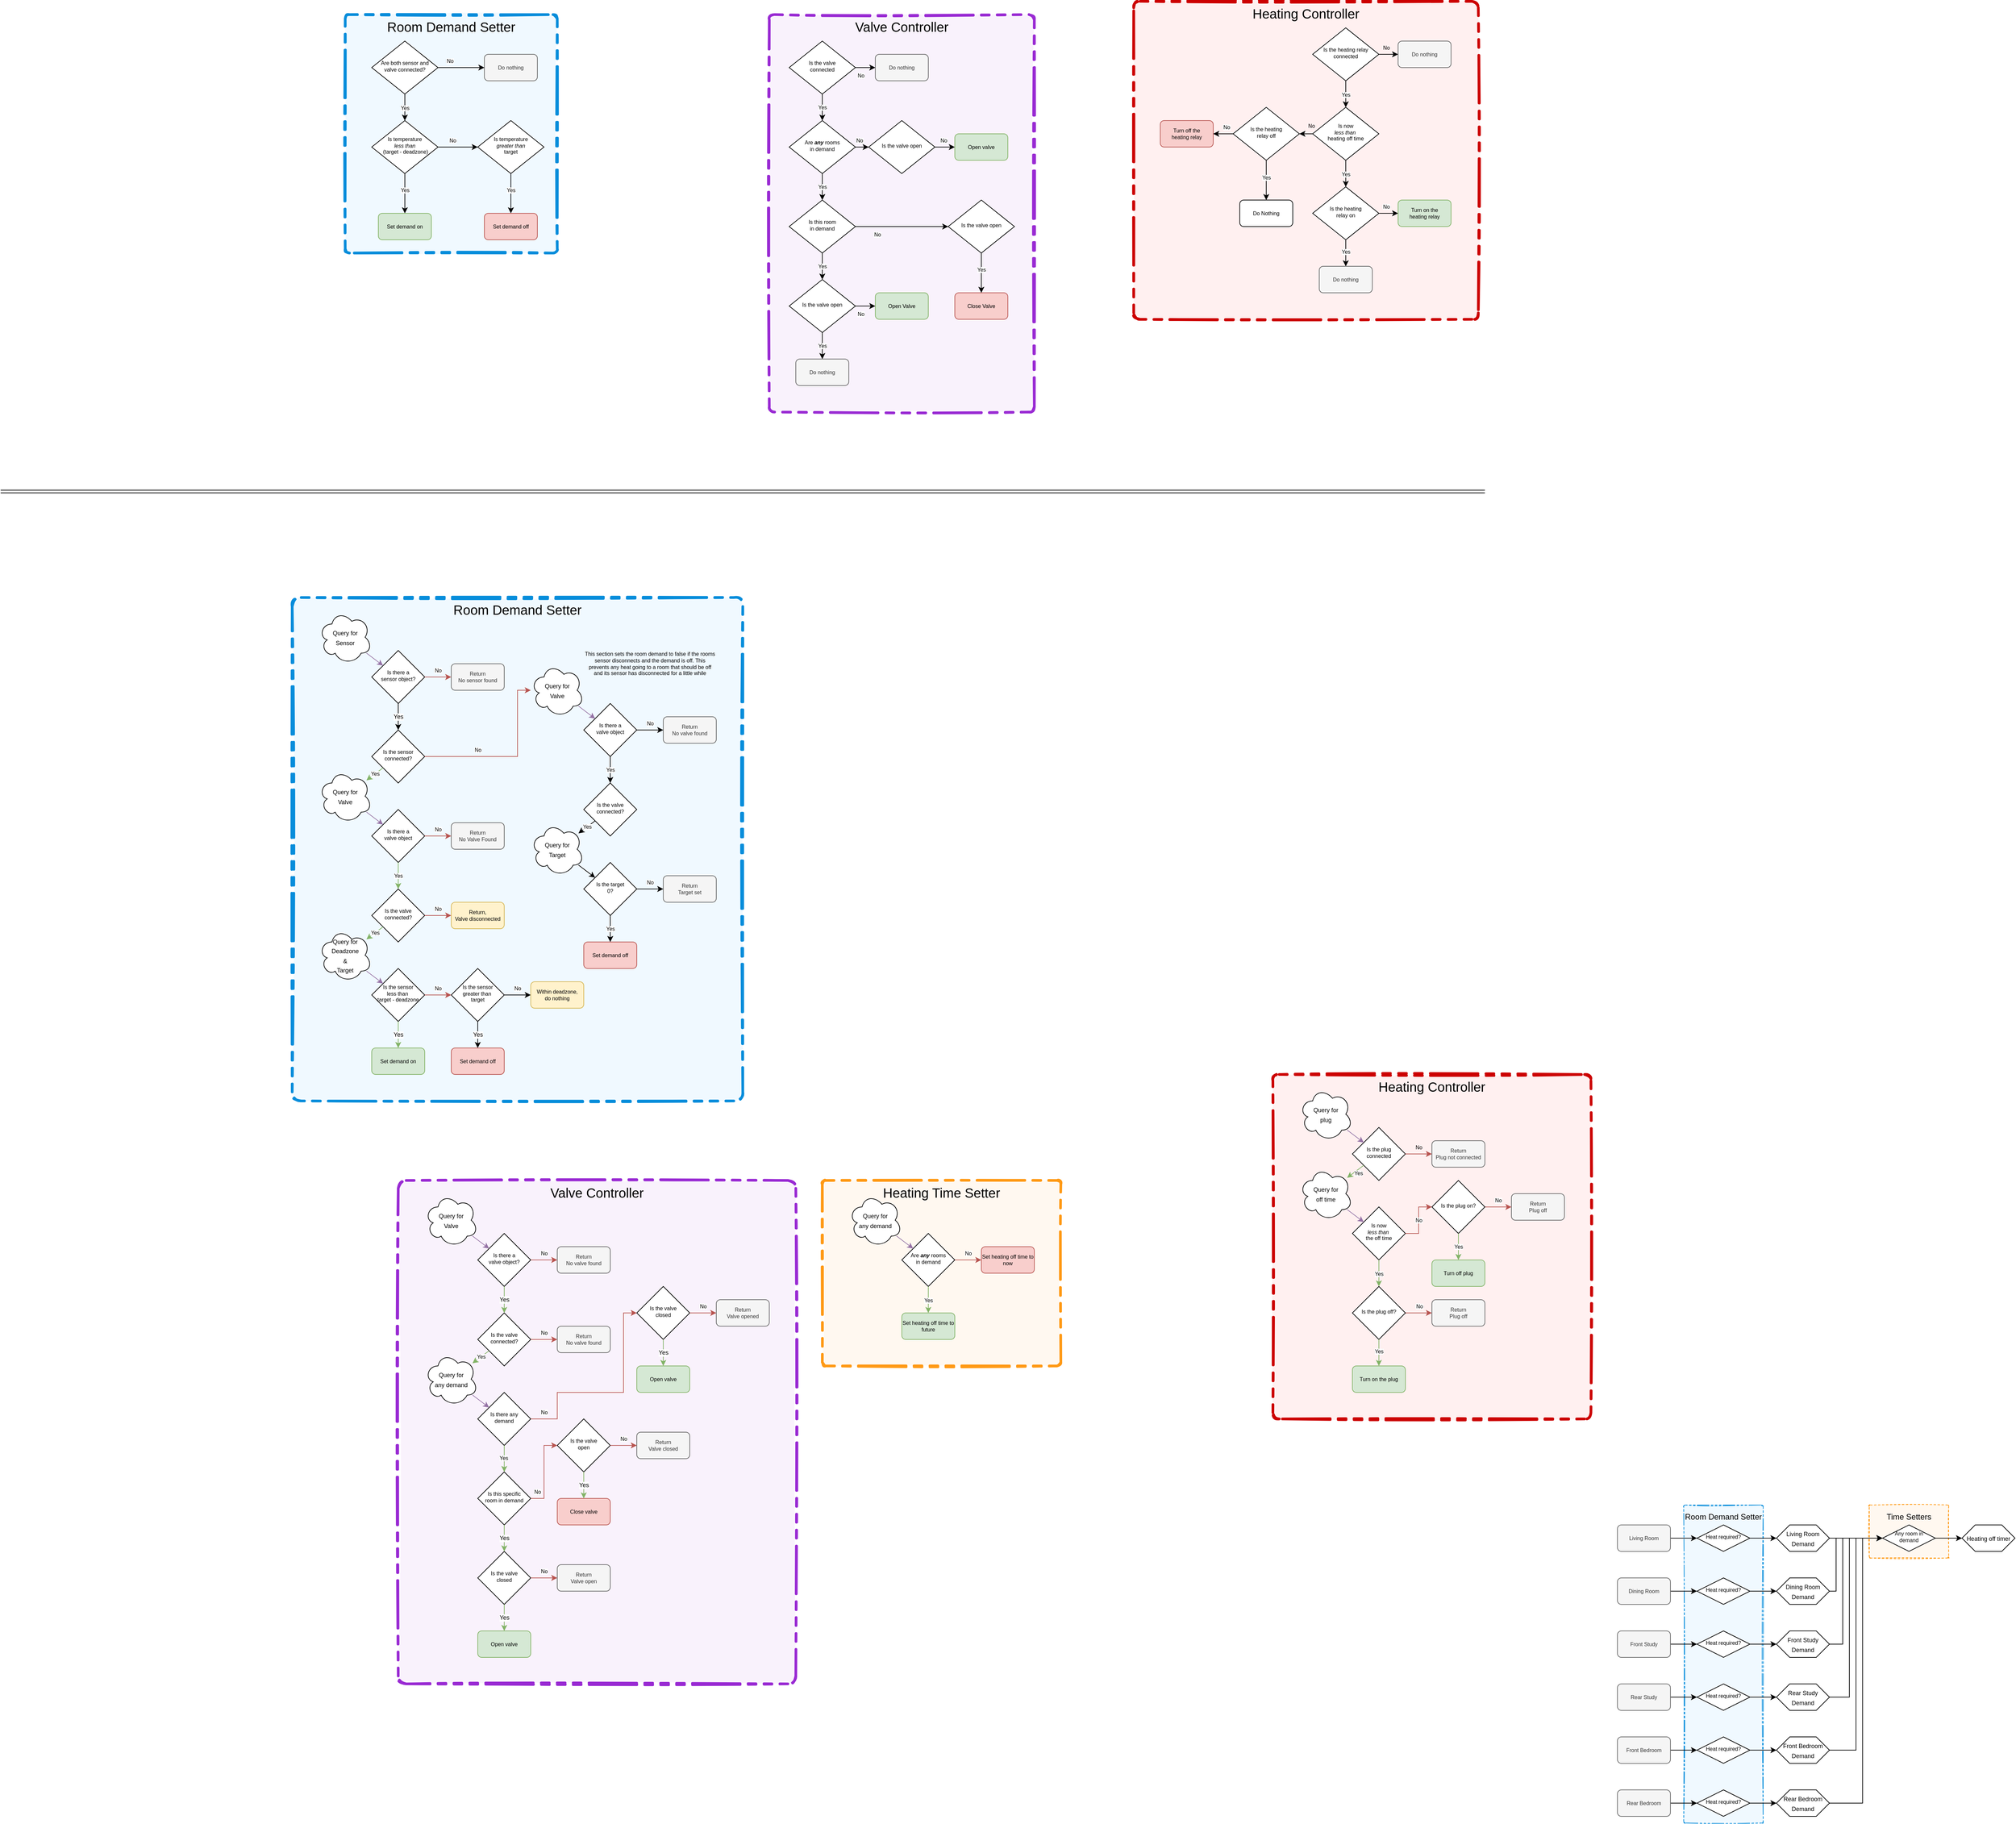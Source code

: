 <mxfile version="16.5.1" type="device"><diagram id="C5RBs43oDa-KdzZeNtuy" name="Page-1"><mxGraphModel dx="3350" dy="3090" grid="1" gridSize="10" guides="1" tooltips="1" connect="1" arrows="1" fold="1" page="0" pageScale="1" pageWidth="827" pageHeight="1169" math="0" shadow="0"><root><mxCell id="WIyWlLk6GJQsqaUBKTNV-0"/><mxCell id="WIyWlLk6GJQsqaUBKTNV-1" parent="WIyWlLk6GJQsqaUBKTNV-0"/><mxCell id="FQXGlGTOo-q5wdFJKjXs-186" value="&lt;font style=&quot;font-size: 20px&quot;&gt;Valve Controller&lt;br&gt;&lt;/font&gt;" style="whiteSpace=wrap;html=1;rounded=1;arcSize=2;shadow=0;glass=0;dashed=1;comic=0;strokeColor=#992AD3;strokeWidth=4;fillColor=#F9F2FC;fontSize=16;align=center;labelPosition=center;verticalLabelPosition=middle;verticalAlign=top;fontStyle=0;horizontal=1;spacingLeft=0;connectable=0;container=1;collapsible=0;recursiveResize=0;dashPattern=3 3 3 3 3 3 18 3;sketch=1;fillStyle=solid;" vertex="1" parent="WIyWlLk6GJQsqaUBKTNV-1"><mxGeometry x="-760" y="160" width="600" height="760" as="geometry"/></mxCell><mxCell id="LDIISxg_F03DSPaCJ5Ju-41" value="&lt;font&gt;&lt;font style=&quot;font-size: 12px&quot;&gt;Time Setters&lt;/font&gt;&lt;br&gt;&lt;/font&gt;" style="whiteSpace=wrap;html=1;rounded=1;arcSize=2;shadow=0;glass=0;dashed=1;comic=0;strokeColor=#ff9914;strokeWidth=1;fillColor=#fff8f0;fontSize=16;align=center;labelPosition=center;verticalLabelPosition=middle;verticalAlign=top;fontStyle=0;horizontal=1;spacingLeft=0;connectable=0;container=1;collapsible=0;recursiveResize=0;sketch=1;fillStyle=solid;" parent="WIyWlLk6GJQsqaUBKTNV-1" vertex="1"><mxGeometry x="1460" y="650" width="120" height="80" as="geometry"/></mxCell><mxCell id="Wwm1daDVF6ZwRtCLSEJd-113" value="&lt;font style=&quot;font-size: 20px&quot;&gt;Heating Controller&lt;br&gt;&lt;/font&gt;" style="whiteSpace=wrap;html=1;rounded=1;arcSize=2;shadow=0;glass=0;dashed=1;comic=0;strokeColor=#c00;strokeWidth=4;fillColor=#fff0f0;fontSize=16;align=center;labelPosition=center;verticalLabelPosition=middle;verticalAlign=top;fontStyle=0;horizontal=1;spacingLeft=0;connectable=0;container=1;collapsible=0;recursiveResize=0;dashPattern=3 3 3 3 3 3 18 3;sketch=1;fillStyle=solid;" parent="WIyWlLk6GJQsqaUBKTNV-1" vertex="1"><mxGeometry x="350" y="-1620" width="520" height="480" as="geometry"/></mxCell><mxCell id="Wwm1daDVF6ZwRtCLSEJd-37" value="Is now&lt;br&gt;&lt;i&gt;less than&amp;nbsp;&lt;br&gt;&lt;/i&gt;heating off time" style="rhombus;whiteSpace=wrap;html=1;shadow=0;fontFamily=Helvetica;fontSize=8;align=center;strokeWidth=1;spacing=6;spacingTop=-4;" parent="WIyWlLk6GJQsqaUBKTNV-1" vertex="1"><mxGeometry x="620.0" y="-1460" width="100" height="80" as="geometry"/></mxCell><mxCell id="Wwm1daDVF6ZwRtCLSEJd-38" value="Turn on the &lt;br&gt;heating relay" style="rounded=1;whiteSpace=wrap;html=1;fontSize=8;glass=0;strokeWidth=1;shadow=0;fillColor=#d5e8d4;strokeColor=#82b366;" parent="WIyWlLk6GJQsqaUBKTNV-1" vertex="1"><mxGeometry x="748.93" y="-1320" width="80" height="40" as="geometry"/></mxCell><mxCell id="Wwm1daDVF6ZwRtCLSEJd-39" value="Turn off the &lt;br&gt;heating relay" style="rounded=1;whiteSpace=wrap;html=1;fontSize=8;glass=0;strokeWidth=1;shadow=0;fillColor=#f8cecc;strokeColor=#b85450;" parent="WIyWlLk6GJQsqaUBKTNV-1" vertex="1"><mxGeometry x="390" y="-1440" width="80" height="40" as="geometry"/></mxCell><mxCell id="Wwm1daDVF6ZwRtCLSEJd-40" value="" style="endArrow=classic;html=1;rounded=0;fontSize=8;" parent="WIyWlLk6GJQsqaUBKTNV-1" source="Wwm1daDVF6ZwRtCLSEJd-51" target="Wwm1daDVF6ZwRtCLSEJd-38" edge="1"><mxGeometry width="50" height="50" relative="1" as="geometry"><mxPoint x="610" y="-1350" as="sourcePoint"/><mxPoint x="420" y="-1290" as="targetPoint"/></mxGeometry></mxCell><mxCell id="Wwm1daDVF6ZwRtCLSEJd-41" value="No" style="edgeLabel;html=1;align=center;verticalAlign=middle;resizable=0;points=[];fontSize=8;" parent="Wwm1daDVF6ZwRtCLSEJd-40" vertex="1" connectable="0"><mxGeometry x="-0.276" y="-2" relative="1" as="geometry"><mxPoint y="-12" as="offset"/></mxGeometry></mxCell><mxCell id="Wwm1daDVF6ZwRtCLSEJd-43" value="" style="endArrow=classic;html=1;rounded=0;fontSize=8;" parent="WIyWlLk6GJQsqaUBKTNV-1" source="Wwm1daDVF6ZwRtCLSEJd-57" target="Wwm1daDVF6ZwRtCLSEJd-39" edge="1"><mxGeometry width="50" height="50" relative="1" as="geometry"><mxPoint x="1000" y="-1500" as="sourcePoint"/><mxPoint x="830" y="-1370" as="targetPoint"/></mxGeometry></mxCell><mxCell id="Wwm1daDVF6ZwRtCLSEJd-44" value="No" style="edgeLabel;html=1;align=center;verticalAlign=middle;resizable=0;points=[];fontSize=8;" parent="Wwm1daDVF6ZwRtCLSEJd-43" vertex="1" connectable="0"><mxGeometry x="-0.454" y="-1" relative="1" as="geometry"><mxPoint x="-2" y="-9" as="offset"/></mxGeometry></mxCell><mxCell id="Wwm1daDVF6ZwRtCLSEJd-45" value="Is the heating relay connected" style="rhombus;whiteSpace=wrap;html=1;shadow=0;fontFamily=Helvetica;fontSize=8;align=center;strokeWidth=1;spacing=6;spacingTop=-4;" parent="WIyWlLk6GJQsqaUBKTNV-1" vertex="1"><mxGeometry x="620.0" y="-1580" width="100" height="80" as="geometry"/></mxCell><mxCell id="Wwm1daDVF6ZwRtCLSEJd-46" value="Do nothing" style="rounded=1;whiteSpace=wrap;html=1;fontSize=8;glass=0;strokeWidth=1;shadow=0;fillColor=#f5f5f5;fontColor=#333333;strokeColor=#666666;" parent="WIyWlLk6GJQsqaUBKTNV-1" vertex="1"><mxGeometry x="748.93" y="-1560" width="80" height="40" as="geometry"/></mxCell><mxCell id="Wwm1daDVF6ZwRtCLSEJd-47" value="" style="endArrow=classic;html=1;rounded=0;fontSize=8;" parent="WIyWlLk6GJQsqaUBKTNV-1" source="Wwm1daDVF6ZwRtCLSEJd-45" target="Wwm1daDVF6ZwRtCLSEJd-46" edge="1"><mxGeometry width="50" height="50" relative="1" as="geometry"><mxPoint x="780" y="-1540" as="sourcePoint"/><mxPoint x="650" y="-1450" as="targetPoint"/></mxGeometry></mxCell><mxCell id="Wwm1daDVF6ZwRtCLSEJd-48" value="No" style="edgeLabel;html=1;align=center;verticalAlign=middle;resizable=0;points=[];fontSize=8;labelBackgroundColor=none;" parent="Wwm1daDVF6ZwRtCLSEJd-47" vertex="1" connectable="0"><mxGeometry x="-0.454" y="-1" relative="1" as="geometry"><mxPoint x="3" y="-11" as="offset"/></mxGeometry></mxCell><mxCell id="Wwm1daDVF6ZwRtCLSEJd-49" value="" style="endArrow=classic;html=1;rounded=0;fontSize=8;" parent="WIyWlLk6GJQsqaUBKTNV-1" source="Wwm1daDVF6ZwRtCLSEJd-45" target="Wwm1daDVF6ZwRtCLSEJd-37" edge="1"><mxGeometry width="50" height="50" relative="1" as="geometry"><mxPoint x="620.0" y="-1470" as="sourcePoint"/><mxPoint x="620.0" y="-1430" as="targetPoint"/></mxGeometry></mxCell><mxCell id="Wwm1daDVF6ZwRtCLSEJd-50" value="Yes" style="edgeLabel;html=1;align=center;verticalAlign=middle;resizable=0;points=[];fontSize=8;" parent="Wwm1daDVF6ZwRtCLSEJd-49" vertex="1" connectable="0"><mxGeometry x="-0.276" y="-2" relative="1" as="geometry"><mxPoint x="2" y="6" as="offset"/></mxGeometry></mxCell><mxCell id="Wwm1daDVF6ZwRtCLSEJd-51" value="Is the heating &lt;br&gt;relay on" style="rhombus;whiteSpace=wrap;html=1;shadow=0;fontFamily=Helvetica;fontSize=8;align=center;strokeWidth=1;spacing=6;spacingTop=-4;" parent="WIyWlLk6GJQsqaUBKTNV-1" vertex="1"><mxGeometry x="620.0" y="-1340" width="100" height="80" as="geometry"/></mxCell><mxCell id="Wwm1daDVF6ZwRtCLSEJd-54" value="" style="endArrow=classic;html=1;rounded=0;fontSize=8;" parent="WIyWlLk6GJQsqaUBKTNV-1" source="Wwm1daDVF6ZwRtCLSEJd-51" target="Wwm1daDVF6ZwRtCLSEJd-56" edge="1"><mxGeometry width="50" height="50" relative="1" as="geometry"><mxPoint x="810.0" y="-1270" as="sourcePoint"/><mxPoint x="810" y="-1230" as="targetPoint"/></mxGeometry></mxCell><mxCell id="Wwm1daDVF6ZwRtCLSEJd-55" value="Yes" style="edgeLabel;html=1;align=center;verticalAlign=middle;resizable=0;points=[];fontSize=8;" parent="Wwm1daDVF6ZwRtCLSEJd-54" vertex="1" connectable="0"><mxGeometry x="-0.276" y="-2" relative="1" as="geometry"><mxPoint x="2" y="3" as="offset"/></mxGeometry></mxCell><mxCell id="Wwm1daDVF6ZwRtCLSEJd-56" value="Do nothing" style="rounded=1;whiteSpace=wrap;html=1;fontSize=8;glass=0;strokeWidth=1;shadow=0;fillColor=#f5f5f5;fontColor=#333333;strokeColor=#666666;" parent="WIyWlLk6GJQsqaUBKTNV-1" vertex="1"><mxGeometry x="630" y="-1220" width="80" height="40" as="geometry"/></mxCell><mxCell id="Wwm1daDVF6ZwRtCLSEJd-57" value="Is the heating &lt;br&gt;relay off" style="rhombus;whiteSpace=wrap;html=1;shadow=0;fontFamily=Helvetica;fontSize=8;align=center;strokeWidth=1;spacing=6;spacingTop=-4;" parent="WIyWlLk6GJQsqaUBKTNV-1" vertex="1"><mxGeometry x="500" y="-1460" width="100" height="80" as="geometry"/></mxCell><mxCell id="Wwm1daDVF6ZwRtCLSEJd-58" value="" style="endArrow=classic;html=1;rounded=0;fontSize=8;" parent="WIyWlLk6GJQsqaUBKTNV-1" source="Wwm1daDVF6ZwRtCLSEJd-37" target="Wwm1daDVF6ZwRtCLSEJd-57" edge="1"><mxGeometry width="50" height="50" relative="1" as="geometry"><mxPoint x="758.93" y="-1470" as="sourcePoint"/><mxPoint x="790" y="-1470" as="targetPoint"/></mxGeometry></mxCell><mxCell id="Wwm1daDVF6ZwRtCLSEJd-59" value="No" style="edgeLabel;html=1;align=center;verticalAlign=middle;resizable=0;points=[];fontSize=8;labelBackgroundColor=none;" parent="Wwm1daDVF6ZwRtCLSEJd-58" vertex="1" connectable="0"><mxGeometry x="-0.454" y="-1" relative="1" as="geometry"><mxPoint x="3" y="-11" as="offset"/></mxGeometry></mxCell><mxCell id="Wwm1daDVF6ZwRtCLSEJd-60" value="Do Nothing" style="rounded=1;whiteSpace=wrap;html=1;fontSize=8;glass=0;strokeWidth=1;shadow=0;" parent="WIyWlLk6GJQsqaUBKTNV-1" vertex="1"><mxGeometry x="510" y="-1320" width="80" height="40" as="geometry"/></mxCell><mxCell id="Wwm1daDVF6ZwRtCLSEJd-61" value="" style="endArrow=classic;html=1;rounded=0;fontSize=8;" parent="WIyWlLk6GJQsqaUBKTNV-1" source="Wwm1daDVF6ZwRtCLSEJd-57" target="Wwm1daDVF6ZwRtCLSEJd-60" edge="1"><mxGeometry width="50" height="50" relative="1" as="geometry"><mxPoint x="500.0" y="-1390" as="sourcePoint"/><mxPoint x="441.07" y="-1390" as="targetPoint"/></mxGeometry></mxCell><mxCell id="Wwm1daDVF6ZwRtCLSEJd-62" value="Yes" style="edgeLabel;html=1;align=center;verticalAlign=middle;resizable=0;points=[];fontSize=8;" parent="Wwm1daDVF6ZwRtCLSEJd-61" vertex="1" connectable="0"><mxGeometry x="-0.454" y="-1" relative="1" as="geometry"><mxPoint x="1" y="9" as="offset"/></mxGeometry></mxCell><mxCell id="Wwm1daDVF6ZwRtCLSEJd-71" value="" style="endArrow=classic;html=1;rounded=0;fontSize=8;" parent="WIyWlLk6GJQsqaUBKTNV-1" source="Wwm1daDVF6ZwRtCLSEJd-37" target="Wwm1daDVF6ZwRtCLSEJd-51" edge="1"><mxGeometry width="50" height="50" relative="1" as="geometry"><mxPoint x="708.93" y="-1260" as="sourcePoint"/><mxPoint x="718.93" y="-1320" as="targetPoint"/></mxGeometry></mxCell><mxCell id="Wwm1daDVF6ZwRtCLSEJd-72" value="Yes" style="edgeLabel;html=1;align=center;verticalAlign=middle;resizable=0;points=[];fontSize=8;" parent="Wwm1daDVF6ZwRtCLSEJd-71" vertex="1" connectable="0"><mxGeometry x="-0.276" y="-2" relative="1" as="geometry"><mxPoint x="2" y="6" as="offset"/></mxGeometry></mxCell><mxCell id="LDIISxg_F03DSPaCJ5Ju-0" value="&lt;font&gt;&lt;font style=&quot;font-size: 12px&quot;&gt;Room Demand Setter&lt;/font&gt;&lt;br&gt;&lt;/font&gt;" style="whiteSpace=wrap;html=1;rounded=1;arcSize=2;shadow=0;glass=0;dashed=1;comic=0;strokeColor=#078DDB;strokeWidth=1;fillColor=#f0f9ff;fontSize=16;align=center;labelPosition=center;verticalLabelPosition=middle;verticalAlign=top;fontStyle=0;horizontal=1;spacingLeft=0;connectable=0;container=1;collapsible=0;recursiveResize=0;dashPattern=3 3 3 3 3 3 18 3;sketch=1;fillStyle=solid;" parent="WIyWlLk6GJQsqaUBKTNV-1" vertex="1"><mxGeometry x="1180" y="650" width="120" height="480" as="geometry"/></mxCell><mxCell id="LDIISxg_F03DSPaCJ5Ju-21" value="" style="edgeStyle=orthogonalEdgeStyle;rounded=0;orthogonalLoop=1;jettySize=auto;html=1;fontSize=9;" parent="WIyWlLk6GJQsqaUBKTNV-1" source="LDIISxg_F03DSPaCJ5Ju-2" target="LDIISxg_F03DSPaCJ5Ju-10" edge="1"><mxGeometry relative="1" as="geometry"/></mxCell><mxCell id="LDIISxg_F03DSPaCJ5Ju-2" value="Living Room" style="rounded=1;whiteSpace=wrap;html=1;fontSize=8;glass=0;strokeWidth=1;shadow=0;fillColor=#f5f5f5;fontColor=#333333;strokeColor=#666666;" parent="WIyWlLk6GJQsqaUBKTNV-1" vertex="1"><mxGeometry x="1080" y="680" width="80" height="40" as="geometry"/></mxCell><mxCell id="LDIISxg_F03DSPaCJ5Ju-22" value="" style="edgeStyle=orthogonalEdgeStyle;rounded=0;orthogonalLoop=1;jettySize=auto;html=1;fontSize=9;" parent="WIyWlLk6GJQsqaUBKTNV-1" source="LDIISxg_F03DSPaCJ5Ju-3" target="LDIISxg_F03DSPaCJ5Ju-12" edge="1"><mxGeometry relative="1" as="geometry"/></mxCell><mxCell id="LDIISxg_F03DSPaCJ5Ju-3" value="Dining Room" style="rounded=1;whiteSpace=wrap;html=1;fontSize=8;glass=0;strokeWidth=1;shadow=0;fillColor=#f5f5f5;fontColor=#333333;strokeColor=#666666;" parent="WIyWlLk6GJQsqaUBKTNV-1" vertex="1"><mxGeometry x="1080" y="760" width="80" height="40" as="geometry"/></mxCell><mxCell id="LDIISxg_F03DSPaCJ5Ju-23" value="" style="edgeStyle=orthogonalEdgeStyle;rounded=0;orthogonalLoop=1;jettySize=auto;html=1;fontSize=9;" parent="WIyWlLk6GJQsqaUBKTNV-1" source="LDIISxg_F03DSPaCJ5Ju-4" target="LDIISxg_F03DSPaCJ5Ju-14" edge="1"><mxGeometry relative="1" as="geometry"/></mxCell><mxCell id="LDIISxg_F03DSPaCJ5Ju-4" value="Front Study" style="rounded=1;whiteSpace=wrap;html=1;fontSize=8;glass=0;strokeWidth=1;shadow=0;fillColor=#f5f5f5;fontColor=#333333;strokeColor=#666666;" parent="WIyWlLk6GJQsqaUBKTNV-1" vertex="1"><mxGeometry x="1080" y="840" width="80" height="40" as="geometry"/></mxCell><mxCell id="LDIISxg_F03DSPaCJ5Ju-24" value="" style="edgeStyle=orthogonalEdgeStyle;rounded=0;orthogonalLoop=1;jettySize=auto;html=1;fontSize=9;" parent="WIyWlLk6GJQsqaUBKTNV-1" source="LDIISxg_F03DSPaCJ5Ju-5" target="LDIISxg_F03DSPaCJ5Ju-16" edge="1"><mxGeometry relative="1" as="geometry"/></mxCell><mxCell id="LDIISxg_F03DSPaCJ5Ju-5" value="Rear Study" style="rounded=1;whiteSpace=wrap;html=1;fontSize=8;glass=0;strokeWidth=1;shadow=0;fillColor=#f5f5f5;fontColor=#333333;strokeColor=#666666;" parent="WIyWlLk6GJQsqaUBKTNV-1" vertex="1"><mxGeometry x="1080" y="920" width="80" height="40" as="geometry"/></mxCell><mxCell id="LDIISxg_F03DSPaCJ5Ju-25" value="" style="edgeStyle=orthogonalEdgeStyle;rounded=0;orthogonalLoop=1;jettySize=auto;html=1;fontSize=9;" parent="WIyWlLk6GJQsqaUBKTNV-1" source="LDIISxg_F03DSPaCJ5Ju-6" target="LDIISxg_F03DSPaCJ5Ju-18" edge="1"><mxGeometry relative="1" as="geometry"/></mxCell><mxCell id="LDIISxg_F03DSPaCJ5Ju-6" value="Front Bedroom" style="rounded=1;whiteSpace=wrap;html=1;fontSize=8;glass=0;strokeWidth=1;shadow=0;fillColor=#f5f5f5;fontColor=#333333;strokeColor=#666666;" parent="WIyWlLk6GJQsqaUBKTNV-1" vertex="1"><mxGeometry x="1080" y="1000" width="80" height="40" as="geometry"/></mxCell><mxCell id="LDIISxg_F03DSPaCJ5Ju-26" value="" style="edgeStyle=orthogonalEdgeStyle;rounded=0;orthogonalLoop=1;jettySize=auto;html=1;fontSize=9;" parent="WIyWlLk6GJQsqaUBKTNV-1" source="LDIISxg_F03DSPaCJ5Ju-7" target="LDIISxg_F03DSPaCJ5Ju-20" edge="1"><mxGeometry relative="1" as="geometry"/></mxCell><mxCell id="LDIISxg_F03DSPaCJ5Ju-7" value="Rear Bedroom" style="rounded=1;whiteSpace=wrap;html=1;fontSize=8;glass=0;strokeWidth=1;shadow=0;fillColor=#f5f5f5;fontColor=#333333;strokeColor=#666666;" parent="WIyWlLk6GJQsqaUBKTNV-1" vertex="1"><mxGeometry x="1080" y="1080" width="80" height="40" as="geometry"/></mxCell><mxCell id="LDIISxg_F03DSPaCJ5Ju-8" value="&lt;font style=&quot;font-size: 9px&quot;&gt;Living Room Demand&lt;/font&gt;" style="shape=hexagon;perimeter=hexagonPerimeter2;whiteSpace=wrap;html=1;fixedSize=1;" parent="WIyWlLk6GJQsqaUBKTNV-1" vertex="1"><mxGeometry x="1320" y="680" width="80" height="40" as="geometry"/></mxCell><mxCell id="LDIISxg_F03DSPaCJ5Ju-27" value="" style="edgeStyle=orthogonalEdgeStyle;rounded=0;orthogonalLoop=1;jettySize=auto;html=1;fontSize=9;" parent="WIyWlLk6GJQsqaUBKTNV-1" source="LDIISxg_F03DSPaCJ5Ju-10" target="LDIISxg_F03DSPaCJ5Ju-8" edge="1"><mxGeometry relative="1" as="geometry"/></mxCell><mxCell id="LDIISxg_F03DSPaCJ5Ju-10" value="Heat required?" style="rhombus;whiteSpace=wrap;html=1;shadow=0;fontFamily=Helvetica;fontSize=8;align=center;strokeWidth=1;spacing=6;spacingTop=-4;" parent="WIyWlLk6GJQsqaUBKTNV-1" vertex="1"><mxGeometry x="1200" y="680" width="80" height="40" as="geometry"/></mxCell><mxCell id="LDIISxg_F03DSPaCJ5Ju-11" value="&lt;font style=&quot;font-size: 9px&quot;&gt;Dining Room Demand&lt;/font&gt;" style="shape=hexagon;perimeter=hexagonPerimeter2;whiteSpace=wrap;html=1;fixedSize=1;" parent="WIyWlLk6GJQsqaUBKTNV-1" vertex="1"><mxGeometry x="1320" y="760" width="80" height="40" as="geometry"/></mxCell><mxCell id="LDIISxg_F03DSPaCJ5Ju-28" value="" style="edgeStyle=orthogonalEdgeStyle;rounded=0;orthogonalLoop=1;jettySize=auto;html=1;fontSize=9;" parent="WIyWlLk6GJQsqaUBKTNV-1" source="LDIISxg_F03DSPaCJ5Ju-12" target="LDIISxg_F03DSPaCJ5Ju-11" edge="1"><mxGeometry relative="1" as="geometry"/></mxCell><mxCell id="LDIISxg_F03DSPaCJ5Ju-12" value="Heat required?" style="rhombus;whiteSpace=wrap;html=1;shadow=0;fontFamily=Helvetica;fontSize=8;align=center;strokeWidth=1;spacing=6;spacingTop=-4;" parent="WIyWlLk6GJQsqaUBKTNV-1" vertex="1"><mxGeometry x="1200" y="760" width="80" height="40" as="geometry"/></mxCell><mxCell id="LDIISxg_F03DSPaCJ5Ju-13" value="&lt;font style=&quot;font-size: 9px&quot;&gt;Front Study Demand&lt;/font&gt;" style="shape=hexagon;perimeter=hexagonPerimeter2;whiteSpace=wrap;html=1;fixedSize=1;" parent="WIyWlLk6GJQsqaUBKTNV-1" vertex="1"><mxGeometry x="1320" y="840" width="80" height="40" as="geometry"/></mxCell><mxCell id="LDIISxg_F03DSPaCJ5Ju-29" value="" style="edgeStyle=orthogonalEdgeStyle;rounded=0;orthogonalLoop=1;jettySize=auto;html=1;fontSize=9;" parent="WIyWlLk6GJQsqaUBKTNV-1" source="LDIISxg_F03DSPaCJ5Ju-14" target="LDIISxg_F03DSPaCJ5Ju-13" edge="1"><mxGeometry relative="1" as="geometry"/></mxCell><mxCell id="LDIISxg_F03DSPaCJ5Ju-14" value="Heat required?" style="rhombus;whiteSpace=wrap;html=1;shadow=0;fontFamily=Helvetica;fontSize=8;align=center;strokeWidth=1;spacing=6;spacingTop=-4;" parent="WIyWlLk6GJQsqaUBKTNV-1" vertex="1"><mxGeometry x="1200" y="840" width="80" height="40" as="geometry"/></mxCell><mxCell id="LDIISxg_F03DSPaCJ5Ju-15" value="&lt;font style=&quot;font-size: 9px&quot;&gt;Rear Study Demand&lt;/font&gt;" style="shape=hexagon;perimeter=hexagonPerimeter2;whiteSpace=wrap;html=1;fixedSize=1;" parent="WIyWlLk6GJQsqaUBKTNV-1" vertex="1"><mxGeometry x="1320" y="920" width="80" height="40" as="geometry"/></mxCell><mxCell id="LDIISxg_F03DSPaCJ5Ju-30" value="" style="edgeStyle=orthogonalEdgeStyle;rounded=0;orthogonalLoop=1;jettySize=auto;html=1;fontSize=9;" parent="WIyWlLk6GJQsqaUBKTNV-1" source="LDIISxg_F03DSPaCJ5Ju-16" target="LDIISxg_F03DSPaCJ5Ju-15" edge="1"><mxGeometry relative="1" as="geometry"/></mxCell><mxCell id="LDIISxg_F03DSPaCJ5Ju-16" value="Heat required?" style="rhombus;whiteSpace=wrap;html=1;shadow=0;fontFamily=Helvetica;fontSize=8;align=center;strokeWidth=1;spacing=6;spacingTop=-4;" parent="WIyWlLk6GJQsqaUBKTNV-1" vertex="1"><mxGeometry x="1200" y="920" width="80" height="40" as="geometry"/></mxCell><mxCell id="LDIISxg_F03DSPaCJ5Ju-17" value="&lt;font style=&quot;font-size: 9px&quot;&gt;Front Bedroom Demand&lt;/font&gt;" style="shape=hexagon;perimeter=hexagonPerimeter2;whiteSpace=wrap;html=1;fixedSize=1;" parent="WIyWlLk6GJQsqaUBKTNV-1" vertex="1"><mxGeometry x="1320" y="1000" width="80" height="40" as="geometry"/></mxCell><mxCell id="LDIISxg_F03DSPaCJ5Ju-31" value="" style="edgeStyle=orthogonalEdgeStyle;rounded=0;orthogonalLoop=1;jettySize=auto;html=1;fontSize=9;" parent="WIyWlLk6GJQsqaUBKTNV-1" source="LDIISxg_F03DSPaCJ5Ju-18" target="LDIISxg_F03DSPaCJ5Ju-17" edge="1"><mxGeometry relative="1" as="geometry"/></mxCell><mxCell id="LDIISxg_F03DSPaCJ5Ju-18" value="Heat required?" style="rhombus;whiteSpace=wrap;html=1;shadow=0;fontFamily=Helvetica;fontSize=8;align=center;strokeWidth=1;spacing=6;spacingTop=-4;" parent="WIyWlLk6GJQsqaUBKTNV-1" vertex="1"><mxGeometry x="1200" y="1000" width="80" height="40" as="geometry"/></mxCell><mxCell id="LDIISxg_F03DSPaCJ5Ju-19" value="&lt;font style=&quot;font-size: 9px&quot;&gt;Rear Bedroom Demand&lt;/font&gt;" style="shape=hexagon;perimeter=hexagonPerimeter2;whiteSpace=wrap;html=1;fixedSize=1;" parent="WIyWlLk6GJQsqaUBKTNV-1" vertex="1"><mxGeometry x="1320" y="1080" width="80" height="40" as="geometry"/></mxCell><mxCell id="LDIISxg_F03DSPaCJ5Ju-32" value="" style="edgeStyle=orthogonalEdgeStyle;rounded=0;orthogonalLoop=1;jettySize=auto;html=1;fontSize=9;" parent="WIyWlLk6GJQsqaUBKTNV-1" source="LDIISxg_F03DSPaCJ5Ju-20" target="LDIISxg_F03DSPaCJ5Ju-19" edge="1"><mxGeometry relative="1" as="geometry"/></mxCell><mxCell id="LDIISxg_F03DSPaCJ5Ju-20" value="Heat required?" style="rhombus;whiteSpace=wrap;html=1;shadow=0;fontFamily=Helvetica;fontSize=8;align=center;strokeWidth=1;spacing=6;spacingTop=-4;" parent="WIyWlLk6GJQsqaUBKTNV-1" vertex="1"><mxGeometry x="1200" y="1080" width="80" height="40" as="geometry"/></mxCell><mxCell id="LDIISxg_F03DSPaCJ5Ju-43" value="" style="edgeStyle=orthogonalEdgeStyle;rounded=0;orthogonalLoop=1;jettySize=auto;html=1;fontSize=12;" parent="WIyWlLk6GJQsqaUBKTNV-1" source="LDIISxg_F03DSPaCJ5Ju-33" target="LDIISxg_F03DSPaCJ5Ju-42" edge="1"><mxGeometry relative="1" as="geometry"/></mxCell><mxCell id="LDIISxg_F03DSPaCJ5Ju-33" value="Any room in demand" style="rhombus;whiteSpace=wrap;html=1;shadow=0;fontFamily=Helvetica;fontSize=8;align=center;strokeWidth=1;spacing=6;spacingTop=-4;" parent="WIyWlLk6GJQsqaUBKTNV-1" vertex="1"><mxGeometry x="1480" y="680" width="80" height="40" as="geometry"/></mxCell><mxCell id="LDIISxg_F03DSPaCJ5Ju-34" value="" style="endArrow=classic;html=1;rounded=0;fontSize=9;" parent="WIyWlLk6GJQsqaUBKTNV-1" source="LDIISxg_F03DSPaCJ5Ju-8" target="LDIISxg_F03DSPaCJ5Ju-33" edge="1"><mxGeometry width="50" height="50" relative="1" as="geometry"><mxPoint x="1480" y="770" as="sourcePoint"/><mxPoint x="1530" y="720" as="targetPoint"/></mxGeometry></mxCell><mxCell id="LDIISxg_F03DSPaCJ5Ju-35" value="" style="endArrow=classic;html=1;rounded=0;fontSize=9;" parent="WIyWlLk6GJQsqaUBKTNV-1" source="LDIISxg_F03DSPaCJ5Ju-11" target="LDIISxg_F03DSPaCJ5Ju-33" edge="1"><mxGeometry width="50" height="50" relative="1" as="geometry"><mxPoint x="1410" y="710" as="sourcePoint"/><mxPoint x="1610" y="710" as="targetPoint"/><Array as="points"><mxPoint x="1410" y="780"/><mxPoint x="1410" y="700"/></Array></mxGeometry></mxCell><mxCell id="LDIISxg_F03DSPaCJ5Ju-36" value="" style="endArrow=classic;html=1;rounded=0;fontSize=9;" parent="WIyWlLk6GJQsqaUBKTNV-1" source="LDIISxg_F03DSPaCJ5Ju-13" target="LDIISxg_F03DSPaCJ5Ju-33" edge="1"><mxGeometry width="50" height="50" relative="1" as="geometry"><mxPoint x="1401.111" y="781.111" as="sourcePoint"/><mxPoint x="1624.545" y="717.273" as="targetPoint"/><Array as="points"><mxPoint x="1420" y="860"/><mxPoint x="1420" y="700"/></Array></mxGeometry></mxCell><mxCell id="LDIISxg_F03DSPaCJ5Ju-37" value="" style="endArrow=classic;html=1;rounded=0;fontSize=9;" parent="WIyWlLk6GJQsqaUBKTNV-1" source="LDIISxg_F03DSPaCJ5Ju-15" target="LDIISxg_F03DSPaCJ5Ju-33" edge="1"><mxGeometry width="50" height="50" relative="1" as="geometry"><mxPoint x="1395.455" y="855.455" as="sourcePoint"/><mxPoint x="1631.333" y="720.667" as="targetPoint"/><Array as="points"><mxPoint x="1430" y="940"/><mxPoint x="1430" y="700"/></Array></mxGeometry></mxCell><mxCell id="LDIISxg_F03DSPaCJ5Ju-38" value="" style="endArrow=classic;html=1;rounded=0;fontSize=9;" parent="WIyWlLk6GJQsqaUBKTNV-1" source="LDIISxg_F03DSPaCJ5Ju-17" target="LDIISxg_F03DSPaCJ5Ju-33" edge="1"><mxGeometry width="50" height="50" relative="1" as="geometry"><mxPoint x="1391.538" y="931.538" as="sourcePoint"/><mxPoint x="1635.263" y="722.632" as="targetPoint"/><Array as="points"><mxPoint x="1440" y="1020"/><mxPoint x="1440" y="700"/></Array></mxGeometry></mxCell><mxCell id="LDIISxg_F03DSPaCJ5Ju-39" value="" style="endArrow=classic;html=1;rounded=0;fontSize=9;" parent="WIyWlLk6GJQsqaUBKTNV-1" source="LDIISxg_F03DSPaCJ5Ju-19" target="LDIISxg_F03DSPaCJ5Ju-33" edge="1"><mxGeometry width="50" height="50" relative="1" as="geometry"><mxPoint x="1387.5" y="1010" as="sourcePoint"/><mxPoint x="1637.826" y="723.913" as="targetPoint"/><Array as="points"><mxPoint x="1450" y="1100"/><mxPoint x="1450" y="700"/></Array></mxGeometry></mxCell><mxCell id="LDIISxg_F03DSPaCJ5Ju-42" value="&lt;font style=&quot;font-size: 9px&quot;&gt;Heating off timer&lt;/font&gt;" style="shape=hexagon;perimeter=hexagonPerimeter2;whiteSpace=wrap;html=1;fixedSize=1;" parent="WIyWlLk6GJQsqaUBKTNV-1" vertex="1"><mxGeometry x="1600" y="680" width="80" height="40" as="geometry"/></mxCell><mxCell id="FQXGlGTOo-q5wdFJKjXs-182" value="" style="group" vertex="1" connectable="0" parent="WIyWlLk6GJQsqaUBKTNV-1"><mxGeometry x="-840" y="-1600" width="320" height="360" as="geometry"/></mxCell><mxCell id="FQXGlGTOo-q5wdFJKjXs-125" value="&lt;font style=&quot;font-size: 20px&quot;&gt;Room Demand Setter&lt;br&gt;&lt;/font&gt;" style="whiteSpace=wrap;html=1;rounded=1;arcSize=2;shadow=0;glass=0;dashed=1;comic=0;strokeColor=#078DDB;strokeWidth=4;fillColor=#f0f9ff;fontSize=16;align=center;labelPosition=center;verticalLabelPosition=middle;verticalAlign=top;fontStyle=0;horizontal=1;spacingLeft=0;connectable=0;container=0;collapsible=0;recursiveResize=0;dashPattern=3 3 3 3 3 3 18 3;sketch=1;fillStyle=solid;" vertex="1" parent="FQXGlGTOo-q5wdFJKjXs-182"><mxGeometry width="320" height="360" as="geometry"/></mxCell><mxCell id="WIyWlLk6GJQsqaUBKTNV-6" value="Are both sensor and valve connected?" style="rhombus;whiteSpace=wrap;html=1;shadow=0;fontFamily=Helvetica;fontSize=8;align=center;strokeWidth=1;spacing=6;spacingTop=-4;" parent="FQXGlGTOo-q5wdFJKjXs-182" vertex="1"><mxGeometry x="40" y="40" width="100" height="80" as="geometry"/></mxCell><mxCell id="Wwm1daDVF6ZwRtCLSEJd-8" value="Is temperature &lt;br&gt;&lt;i&gt;less than&lt;/i&gt;&lt;br&gt;&amp;nbsp;(target - deadzone)" style="rhombus;whiteSpace=wrap;html=1;shadow=0;fontFamily=Helvetica;fontSize=8;align=center;strokeWidth=1;spacing=6;spacingTop=-4;" parent="FQXGlGTOo-q5wdFJKjXs-182" vertex="1"><mxGeometry x="40" y="160" width="100" height="80" as="geometry"/></mxCell><mxCell id="Wwm1daDVF6ZwRtCLSEJd-9" value="" style="endArrow=classic;html=1;rounded=0;fontSize=8;exitX=0.5;exitY=1;exitDx=0;exitDy=0;entryX=0.5;entryY=0;entryDx=0;entryDy=0;" parent="FQXGlGTOo-q5wdFJKjXs-182" source="WIyWlLk6GJQsqaUBKTNV-6" target="Wwm1daDVF6ZwRtCLSEJd-8" edge="1"><mxGeometry width="50" height="50" relative="1" as="geometry"><mxPoint x="-100" y="250" as="sourcePoint"/><mxPoint x="-50" y="200" as="targetPoint"/></mxGeometry></mxCell><mxCell id="Wwm1daDVF6ZwRtCLSEJd-10" value="Yes" style="edgeLabel;html=1;align=center;verticalAlign=middle;resizable=0;points=[];fontSize=8;" parent="Wwm1daDVF6ZwRtCLSEJd-9" vertex="1" connectable="0"><mxGeometry x="-0.276" y="-2" relative="1" as="geometry"><mxPoint x="2" y="6" as="offset"/></mxGeometry></mxCell><mxCell id="Wwm1daDVF6ZwRtCLSEJd-11" value="Do nothing" style="rounded=1;whiteSpace=wrap;html=1;fontSize=8;glass=0;strokeWidth=1;shadow=0;fillColor=#f5f5f5;fontColor=#333333;strokeColor=#666666;" parent="FQXGlGTOo-q5wdFJKjXs-182" vertex="1"><mxGeometry x="210" y="60" width="80" height="40" as="geometry"/></mxCell><mxCell id="Wwm1daDVF6ZwRtCLSEJd-12" value="" style="endArrow=classic;html=1;rounded=0;fontSize=8;" parent="FQXGlGTOo-q5wdFJKjXs-182" source="WIyWlLk6GJQsqaUBKTNV-6" target="Wwm1daDVF6ZwRtCLSEJd-11" edge="1"><mxGeometry width="50" height="50" relative="1" as="geometry"><mxPoint x="-40" y="220" as="sourcePoint"/><mxPoint x="10" y="170" as="targetPoint"/></mxGeometry></mxCell><mxCell id="Wwm1daDVF6ZwRtCLSEJd-13" value="No" style="edgeLabel;html=1;align=center;verticalAlign=middle;resizable=0;points=[];fontSize=8;" parent="Wwm1daDVF6ZwRtCLSEJd-12" vertex="1" connectable="0"><mxGeometry x="-0.454" y="-1" relative="1" as="geometry"><mxPoint x="-1" y="-11" as="offset"/></mxGeometry></mxCell><mxCell id="Wwm1daDVF6ZwRtCLSEJd-14" value="Is temperature &lt;br&gt;&lt;div&gt;&lt;span&gt;&lt;i&gt;greater than&lt;/i&gt;&lt;/span&gt;&lt;/div&gt;target" style="rhombus;whiteSpace=wrap;html=1;shadow=0;fontFamily=Helvetica;fontSize=8;align=center;strokeWidth=1;spacing=6;spacingTop=-4;" parent="FQXGlGTOo-q5wdFJKjXs-182" vertex="1"><mxGeometry x="200" y="160" width="100" height="80" as="geometry"/></mxCell><mxCell id="Wwm1daDVF6ZwRtCLSEJd-15" value="" style="endArrow=classic;html=1;rounded=0;fontSize=8;" parent="FQXGlGTOo-q5wdFJKjXs-182" source="Wwm1daDVF6ZwRtCLSEJd-8" target="Wwm1daDVF6ZwRtCLSEJd-14" edge="1"><mxGeometry width="50" height="50" relative="1" as="geometry"><mxPoint x="-40" y="300" as="sourcePoint"/><mxPoint x="10" y="250" as="targetPoint"/></mxGeometry></mxCell><mxCell id="Wwm1daDVF6ZwRtCLSEJd-16" value="No" style="edgeLabel;html=1;align=center;verticalAlign=middle;resizable=0;points=[];fontSize=8;" parent="Wwm1daDVF6ZwRtCLSEJd-15" vertex="1" connectable="0"><mxGeometry x="-0.252" y="-3" relative="1" as="geometry"><mxPoint x="-1" y="-13" as="offset"/></mxGeometry></mxCell><mxCell id="Wwm1daDVF6ZwRtCLSEJd-20" value="" style="endArrow=classic;html=1;rounded=0;fontSize=8;" parent="FQXGlGTOo-q5wdFJKjXs-182" source="Wwm1daDVF6ZwRtCLSEJd-14" target="Wwm1daDVF6ZwRtCLSEJd-22" edge="1"><mxGeometry width="50" height="50" relative="1" as="geometry"><mxPoint x="180" y="310" as="sourcePoint"/><mxPoint x="210" y="310" as="targetPoint"/></mxGeometry></mxCell><mxCell id="Wwm1daDVF6ZwRtCLSEJd-21" value="Yes" style="edgeLabel;html=1;align=center;verticalAlign=middle;resizable=0;points=[];fontSize=8;" parent="Wwm1daDVF6ZwRtCLSEJd-20" vertex="1" connectable="0"><mxGeometry x="-0.549" y="-1" relative="1" as="geometry"><mxPoint x="1" y="11" as="offset"/></mxGeometry></mxCell><mxCell id="Wwm1daDVF6ZwRtCLSEJd-22" value="Set demand off" style="rounded=1;whiteSpace=wrap;html=1;fontSize=8;glass=0;strokeWidth=1;shadow=0;fillColor=#f8cecc;strokeColor=#b85450;" parent="FQXGlGTOo-q5wdFJKjXs-182" vertex="1"><mxGeometry x="210" y="300" width="80" height="40" as="geometry"/></mxCell><mxCell id="Wwm1daDVF6ZwRtCLSEJd-24" value="" style="endArrow=classic;html=1;rounded=0;fontSize=8;" parent="FQXGlGTOo-q5wdFJKjXs-182" source="Wwm1daDVF6ZwRtCLSEJd-8" target="WIyWlLk6GJQsqaUBKTNV-7" edge="1"><mxGeometry width="50" height="50" relative="1" as="geometry"><mxPoint x="90" y="360" as="sourcePoint"/><mxPoint x="140" y="400" as="targetPoint"/></mxGeometry></mxCell><mxCell id="Wwm1daDVF6ZwRtCLSEJd-25" value="Yes" style="edgeLabel;html=1;align=center;verticalAlign=middle;resizable=0;points=[];fontSize=8;" parent="Wwm1daDVF6ZwRtCLSEJd-24" vertex="1" connectable="0"><mxGeometry x="-0.549" y="-1" relative="1" as="geometry"><mxPoint x="1" y="11" as="offset"/></mxGeometry></mxCell><mxCell id="WIyWlLk6GJQsqaUBKTNV-7" value="Set demand on" style="rounded=1;whiteSpace=wrap;html=1;fontSize=8;glass=0;strokeWidth=1;shadow=0;fillColor=#d5e8d4;strokeColor=#82b366;" parent="FQXGlGTOo-q5wdFJKjXs-182" vertex="1"><mxGeometry x="50" y="300" width="80" height="40" as="geometry"/></mxCell><mxCell id="FQXGlGTOo-q5wdFJKjXs-184" value="" style="group" vertex="1" connectable="0" parent="WIyWlLk6GJQsqaUBKTNV-1"><mxGeometry x="-200" y="-1600" width="400" height="600" as="geometry"/></mxCell><mxCell id="Wwm1daDVF6ZwRtCLSEJd-110" value="&lt;font style=&quot;font-size: 20px&quot;&gt;Valve Controller&lt;br&gt;&lt;/font&gt;" style="whiteSpace=wrap;html=1;rounded=1;arcSize=2;shadow=0;glass=0;dashed=1;comic=0;strokeColor=#992AD3;strokeWidth=4;fillColor=#F9F2FC;fontSize=16;align=center;labelPosition=center;verticalLabelPosition=middle;verticalAlign=top;fontStyle=0;horizontal=1;spacingLeft=0;connectable=0;container=1;collapsible=0;recursiveResize=0;dashPattern=3 3 3 3 3 3 18 3;sketch=1;fillStyle=solid;" parent="FQXGlGTOo-q5wdFJKjXs-184" vertex="1"><mxGeometry width="400" height="600" as="geometry"/></mxCell><mxCell id="Wwm1daDVF6ZwRtCLSEJd-66" value="Is the valve &lt;br&gt;connected" style="rhombus;whiteSpace=wrap;html=1;shadow=0;fontFamily=Helvetica;fontSize=8;align=center;strokeWidth=1;spacing=6;spacingTop=-4;verticalAlign=middle;" parent="FQXGlGTOo-q5wdFJKjXs-184" vertex="1"><mxGeometry x="30" y="40" width="100" height="80" as="geometry"/></mxCell><mxCell id="Wwm1daDVF6ZwRtCLSEJd-76" value="Do nothing" style="rounded=1;whiteSpace=wrap;html=1;fontSize=8;glass=0;strokeWidth=1;shadow=0;fillColor=#f5f5f5;fontColor=#333333;strokeColor=#666666;" parent="FQXGlGTOo-q5wdFJKjXs-184" vertex="1"><mxGeometry x="160" y="60" width="80" height="40" as="geometry"/></mxCell><mxCell id="Wwm1daDVF6ZwRtCLSEJd-77" value="Are&amp;nbsp;&lt;b&gt;&lt;i&gt;any&lt;/i&gt;&lt;/b&gt;&amp;nbsp;rooms&lt;br&gt;in demand" style="rhombus;whiteSpace=wrap;html=1;shadow=0;fontFamily=Helvetica;fontSize=8;align=center;strokeWidth=1;spacing=6;spacingTop=-4;" parent="FQXGlGTOo-q5wdFJKjXs-184" vertex="1"><mxGeometry x="30" y="160" width="100" height="80" as="geometry"/></mxCell><mxCell id="Wwm1daDVF6ZwRtCLSEJd-78" value="Is this room &lt;br&gt;in demand" style="rhombus;whiteSpace=wrap;html=1;shadow=0;fontFamily=Helvetica;fontSize=8;align=center;strokeWidth=1;spacing=6;spacingTop=-4;" parent="FQXGlGTOo-q5wdFJKjXs-184" vertex="1"><mxGeometry x="30" y="280" width="100" height="80" as="geometry"/></mxCell><mxCell id="Wwm1daDVF6ZwRtCLSEJd-79" value="Do nothing" style="rounded=1;whiteSpace=wrap;html=1;fontSize=8;glass=0;strokeWidth=1;shadow=0;fillColor=#f5f5f5;fontColor=#333333;strokeColor=#666666;" parent="FQXGlGTOo-q5wdFJKjXs-184" vertex="1"><mxGeometry x="40" y="520" width="80" height="40" as="geometry"/></mxCell><mxCell id="Wwm1daDVF6ZwRtCLSEJd-80" value="Close Valve" style="rounded=1;whiteSpace=wrap;html=1;fontSize=8;glass=0;strokeWidth=1;shadow=0;fillColor=#f8cecc;strokeColor=#b85450;" parent="FQXGlGTOo-q5wdFJKjXs-184" vertex="1"><mxGeometry x="280" y="420" width="80" height="40" as="geometry"/></mxCell><mxCell id="Wwm1daDVF6ZwRtCLSEJd-81" value="" style="endArrow=classic;html=1;rounded=0;fontSize=8;" parent="FQXGlGTOo-q5wdFJKjXs-184" source="Wwm1daDVF6ZwRtCLSEJd-90" target="Wwm1daDVF6ZwRtCLSEJd-79" edge="1"><mxGeometry width="50" height="50" relative="1" as="geometry"><mxPoint x="240" y="470" as="sourcePoint"/><mxPoint x="380" y="10" as="targetPoint"/></mxGeometry></mxCell><mxCell id="Wwm1daDVF6ZwRtCLSEJd-82" value="Yes" style="edgeLabel;html=1;align=center;verticalAlign=middle;resizable=0;points=[];fontSize=8;" parent="Wwm1daDVF6ZwRtCLSEJd-81" vertex="1" connectable="0"><mxGeometry x="-0.549" y="-1" relative="1" as="geometry"><mxPoint x="1" y="11" as="offset"/></mxGeometry></mxCell><mxCell id="Wwm1daDVF6ZwRtCLSEJd-83" value="" style="endArrow=classic;html=1;rounded=0;fontSize=8;" parent="FQXGlGTOo-q5wdFJKjXs-184" source="Wwm1daDVF6ZwRtCLSEJd-77" target="Wwm1daDVF6ZwRtCLSEJd-78" edge="1"><mxGeometry width="50" height="50" relative="1" as="geometry"><mxPoint x="420" y="-40" as="sourcePoint"/><mxPoint x="390" y="20" as="targetPoint"/></mxGeometry></mxCell><mxCell id="Wwm1daDVF6ZwRtCLSEJd-84" value="Yes" style="edgeLabel;html=1;align=center;verticalAlign=middle;resizable=0;points=[];fontSize=8;" parent="Wwm1daDVF6ZwRtCLSEJd-83" vertex="1" connectable="0"><mxGeometry x="-0.549" y="-1" relative="1" as="geometry"><mxPoint x="1" y="11" as="offset"/></mxGeometry></mxCell><mxCell id="Wwm1daDVF6ZwRtCLSEJd-85" value="" style="endArrow=classic;html=1;rounded=0;fontSize=8;" parent="FQXGlGTOo-q5wdFJKjXs-184" source="Wwm1daDVF6ZwRtCLSEJd-66" target="Wwm1daDVF6ZwRtCLSEJd-77" edge="1"><mxGeometry width="50" height="50" relative="1" as="geometry"><mxPoint x="180" y="140" as="sourcePoint"/><mxPoint x="150" y="200" as="targetPoint"/></mxGeometry></mxCell><mxCell id="Wwm1daDVF6ZwRtCLSEJd-86" value="Yes" style="edgeLabel;html=1;align=center;verticalAlign=middle;resizable=0;points=[];fontSize=8;" parent="Wwm1daDVF6ZwRtCLSEJd-85" vertex="1" connectable="0"><mxGeometry x="-0.549" y="-1" relative="1" as="geometry"><mxPoint x="1" y="11" as="offset"/></mxGeometry></mxCell><mxCell id="Wwm1daDVF6ZwRtCLSEJd-87" value="Is the valve open" style="rhombus;whiteSpace=wrap;html=1;shadow=0;fontFamily=Helvetica;fontSize=8;align=center;strokeWidth=1;spacing=6;spacingTop=-4;" parent="FQXGlGTOo-q5wdFJKjXs-184" vertex="1"><mxGeometry x="150" y="160" width="100" height="80" as="geometry"/></mxCell><mxCell id="Wwm1daDVF6ZwRtCLSEJd-88" value="" style="endArrow=classic;html=1;rounded=0;fontSize=8;" parent="FQXGlGTOo-q5wdFJKjXs-184" source="Wwm1daDVF6ZwRtCLSEJd-77" target="Wwm1daDVF6ZwRtCLSEJd-87" edge="1"><mxGeometry width="50" height="50" relative="1" as="geometry"><mxPoint x="410" y="-50" as="sourcePoint"/><mxPoint x="380" y="10" as="targetPoint"/></mxGeometry></mxCell><mxCell id="Wwm1daDVF6ZwRtCLSEJd-89" value="No" style="edgeLabel;html=1;align=center;verticalAlign=middle;resizable=0;points=[];fontSize=8;" parent="Wwm1daDVF6ZwRtCLSEJd-88" vertex="1" connectable="0"><mxGeometry x="-0.549" y="-1" relative="1" as="geometry"><mxPoint x="1" y="-11" as="offset"/></mxGeometry></mxCell><mxCell id="Wwm1daDVF6ZwRtCLSEJd-90" value="Is the valve open" style="rhombus;whiteSpace=wrap;html=1;shadow=0;fontFamily=Helvetica;fontSize=8;align=center;strokeWidth=1;spacing=6;spacingTop=-4;" parent="FQXGlGTOo-q5wdFJKjXs-184" vertex="1"><mxGeometry x="30" y="400" width="100" height="80" as="geometry"/></mxCell><mxCell id="Wwm1daDVF6ZwRtCLSEJd-91" value="" style="endArrow=classic;html=1;rounded=0;fontSize=8;" parent="FQXGlGTOo-q5wdFJKjXs-184" source="Wwm1daDVF6ZwRtCLSEJd-87" target="Wwm1daDVF6ZwRtCLSEJd-93" edge="1"><mxGeometry width="50" height="50" relative="1" as="geometry"><mxPoint x="330" y="199.66" as="sourcePoint"/><mxPoint x="360" y="199.66" as="targetPoint"/></mxGeometry></mxCell><mxCell id="Wwm1daDVF6ZwRtCLSEJd-92" value="No" style="edgeLabel;html=1;align=center;verticalAlign=middle;resizable=0;points=[];fontSize=8;" parent="Wwm1daDVF6ZwRtCLSEJd-91" vertex="1" connectable="0"><mxGeometry x="-0.549" y="-1" relative="1" as="geometry"><mxPoint x="6" y="-11" as="offset"/></mxGeometry></mxCell><mxCell id="Wwm1daDVF6ZwRtCLSEJd-93" value="Open valve" style="rounded=1;whiteSpace=wrap;html=1;fontSize=8;glass=0;strokeWidth=1;shadow=0;fillColor=#d5e8d4;strokeColor=#82b366;" parent="FQXGlGTOo-q5wdFJKjXs-184" vertex="1"><mxGeometry x="280" y="180" width="80" height="40" as="geometry"/></mxCell><mxCell id="Wwm1daDVF6ZwRtCLSEJd-94" value="" style="endArrow=classic;html=1;rounded=0;fontSize=8;" parent="FQXGlGTOo-q5wdFJKjXs-184" source="Wwm1daDVF6ZwRtCLSEJd-78" target="Wwm1daDVF6ZwRtCLSEJd-90" edge="1"><mxGeometry width="50" height="50" relative="1" as="geometry"><mxPoint x="170" y="400.0" as="sourcePoint"/><mxPoint x="170" y="470.0" as="targetPoint"/></mxGeometry></mxCell><mxCell id="Wwm1daDVF6ZwRtCLSEJd-95" value="Yes" style="edgeLabel;html=1;align=center;verticalAlign=middle;resizable=0;points=[];fontSize=8;" parent="Wwm1daDVF6ZwRtCLSEJd-94" vertex="1" connectable="0"><mxGeometry x="-0.549" y="-1" relative="1" as="geometry"><mxPoint x="1" y="11" as="offset"/></mxGeometry></mxCell><mxCell id="Wwm1daDVF6ZwRtCLSEJd-96" value="Is the valve open" style="rhombus;whiteSpace=wrap;html=1;shadow=0;fontFamily=Helvetica;fontSize=8;align=center;strokeWidth=1;spacing=6;spacingTop=-4;" parent="FQXGlGTOo-q5wdFJKjXs-184" vertex="1"><mxGeometry x="270" y="280" width="100" height="80" as="geometry"/></mxCell><mxCell id="Wwm1daDVF6ZwRtCLSEJd-97" value="" style="endArrow=classic;html=1;rounded=0;fontSize=8;" parent="FQXGlGTOo-q5wdFJKjXs-184" source="Wwm1daDVF6ZwRtCLSEJd-78" target="Wwm1daDVF6ZwRtCLSEJd-96" edge="1"><mxGeometry width="50" height="50" relative="1" as="geometry"><mxPoint x="130" y="210" as="sourcePoint"/><mxPoint x="160" y="210" as="targetPoint"/></mxGeometry></mxCell><mxCell id="Wwm1daDVF6ZwRtCLSEJd-98" value="No" style="edgeLabel;html=1;align=center;verticalAlign=middle;resizable=0;points=[];fontSize=8;" parent="Wwm1daDVF6ZwRtCLSEJd-97" vertex="1" connectable="0"><mxGeometry x="-0.549" y="-1" relative="1" as="geometry"><mxPoint x="1" y="11" as="offset"/></mxGeometry></mxCell><mxCell id="Wwm1daDVF6ZwRtCLSEJd-99" value="" style="endArrow=classic;html=1;rounded=0;fontSize=8;" parent="FQXGlGTOo-q5wdFJKjXs-184" source="Wwm1daDVF6ZwRtCLSEJd-96" target="Wwm1daDVF6ZwRtCLSEJd-80" edge="1"><mxGeometry width="50" height="50" relative="1" as="geometry"><mxPoint x="80" y="250.0" as="sourcePoint"/><mxPoint x="80" y="290.0" as="targetPoint"/></mxGeometry></mxCell><mxCell id="Wwm1daDVF6ZwRtCLSEJd-100" value="Yes" style="edgeLabel;html=1;align=center;verticalAlign=middle;resizable=0;points=[];fontSize=8;" parent="Wwm1daDVF6ZwRtCLSEJd-99" vertex="1" connectable="0"><mxGeometry x="-0.549" y="-1" relative="1" as="geometry"><mxPoint x="1" y="11" as="offset"/></mxGeometry></mxCell><mxCell id="Wwm1daDVF6ZwRtCLSEJd-101" value="Open Valve" style="rounded=1;whiteSpace=wrap;html=1;fontSize=8;glass=0;strokeWidth=1;shadow=0;fillColor=#d5e8d4;strokeColor=#82b366;" parent="FQXGlGTOo-q5wdFJKjXs-184" vertex="1"><mxGeometry x="160" y="420" width="80" height="40" as="geometry"/></mxCell><mxCell id="Wwm1daDVF6ZwRtCLSEJd-102" value="" style="endArrow=classic;html=1;rounded=0;fontSize=8;" parent="FQXGlGTOo-q5wdFJKjXs-184" source="Wwm1daDVF6ZwRtCLSEJd-90" target="Wwm1daDVF6ZwRtCLSEJd-101" edge="1"><mxGeometry width="50" height="50" relative="1" as="geometry"><mxPoint x="130" y="330.0" as="sourcePoint"/><mxPoint x="280" y="330.0" as="targetPoint"/></mxGeometry></mxCell><mxCell id="Wwm1daDVF6ZwRtCLSEJd-103" value="No" style="edgeLabel;html=1;align=center;verticalAlign=middle;resizable=0;points=[];fontSize=8;" parent="Wwm1daDVF6ZwRtCLSEJd-102" vertex="1" connectable="0"><mxGeometry x="-0.549" y="-1" relative="1" as="geometry"><mxPoint x="1" y="11" as="offset"/></mxGeometry></mxCell><mxCell id="Wwm1daDVF6ZwRtCLSEJd-104" value="" style="endArrow=classic;html=1;rounded=0;fontSize=8;" parent="FQXGlGTOo-q5wdFJKjXs-184" source="Wwm1daDVF6ZwRtCLSEJd-66" target="Wwm1daDVF6ZwRtCLSEJd-76" edge="1"><mxGeometry width="50" height="50" relative="1" as="geometry"><mxPoint x="120" y="120" as="sourcePoint"/><mxPoint x="150" y="120" as="targetPoint"/></mxGeometry></mxCell><mxCell id="Wwm1daDVF6ZwRtCLSEJd-105" value="No" style="edgeLabel;html=1;align=center;verticalAlign=middle;resizable=0;points=[];fontSize=8;" parent="Wwm1daDVF6ZwRtCLSEJd-104" vertex="1" connectable="0"><mxGeometry x="-0.549" y="-1" relative="1" as="geometry"><mxPoint x="1" y="11" as="offset"/></mxGeometry></mxCell><mxCell id="FQXGlGTOo-q5wdFJKjXs-218" value="&lt;font style=&quot;font-size: 9px&quot;&gt;Query for&lt;br&gt;Valve&lt;br&gt;&lt;/font&gt;" style="ellipse;shape=cloud;whiteSpace=wrap;html=1;" vertex="1" parent="WIyWlLk6GJQsqaUBKTNV-1"><mxGeometry x="-720" y="180" width="80" height="80" as="geometry"/></mxCell><mxCell id="FQXGlGTOo-q5wdFJKjXs-219" value="Is there a &lt;br&gt;valve object?" style="rhombus;whiteSpace=wrap;html=1;shadow=0;fontFamily=Helvetica;fontSize=8;align=center;strokeWidth=1;spacing=6;spacingTop=-4;" vertex="1" parent="WIyWlLk6GJQsqaUBKTNV-1"><mxGeometry x="-640" y="240" width="80" height="80" as="geometry"/></mxCell><mxCell id="FQXGlGTOo-q5wdFJKjXs-220" value="Return&lt;br&gt;No valve found" style="rounded=1;whiteSpace=wrap;html=1;fontSize=8;glass=0;strokeWidth=1;shadow=0;fillColor=#f5f5f5;fontColor=#333333;strokeColor=#666666;" vertex="1" parent="WIyWlLk6GJQsqaUBKTNV-1"><mxGeometry x="-520" y="260" width="80" height="40" as="geometry"/></mxCell><mxCell id="FQXGlGTOo-q5wdFJKjXs-221" value="" style="endArrow=classic;html=1;rounded=0;fontSize=8;fillColor=#f8cecc;strokeColor=#b85450;" edge="1" parent="WIyWlLk6GJQsqaUBKTNV-1" source="FQXGlGTOo-q5wdFJKjXs-219" target="FQXGlGTOo-q5wdFJKjXs-220"><mxGeometry width="50" height="50" relative="1" as="geometry"><mxPoint x="-900" y="340" as="sourcePoint"/><mxPoint x="-860" y="340" as="targetPoint"/></mxGeometry></mxCell><mxCell id="FQXGlGTOo-q5wdFJKjXs-222" value="No" style="edgeLabel;html=1;align=center;verticalAlign=middle;resizable=0;points=[];fontSize=8;" vertex="1" connectable="0" parent="FQXGlGTOo-q5wdFJKjXs-221"><mxGeometry x="-0.454" y="-1" relative="1" as="geometry"><mxPoint x="9" y="-11" as="offset"/></mxGeometry></mxCell><mxCell id="FQXGlGTOo-q5wdFJKjXs-223" value="Is the valve&lt;br&gt;connected?" style="rhombus;whiteSpace=wrap;html=1;shadow=0;fontFamily=Helvetica;fontSize=8;align=center;strokeWidth=1;spacing=6;spacingTop=-4;" vertex="1" parent="WIyWlLk6GJQsqaUBKTNV-1"><mxGeometry x="-640" y="360" width="80" height="80" as="geometry"/></mxCell><mxCell id="FQXGlGTOo-q5wdFJKjXs-224" value="&lt;font style=&quot;font-size: 9px&quot;&gt;Query for&lt;br&gt;any demand&lt;br&gt;&lt;/font&gt;" style="ellipse;shape=cloud;whiteSpace=wrap;html=1;" vertex="1" parent="WIyWlLk6GJQsqaUBKTNV-1"><mxGeometry x="-720" y="420" width="80" height="80" as="geometry"/></mxCell><mxCell id="FQXGlGTOo-q5wdFJKjXs-225" value="Yes" style="endArrow=classic;html=1;rounded=0;fontSize=9;fillColor=#d5e8d4;strokeColor=#82b366;" edge="1" parent="WIyWlLk6GJQsqaUBKTNV-1" source="FQXGlGTOo-q5wdFJKjXs-219" target="FQXGlGTOo-q5wdFJKjXs-223"><mxGeometry width="50" height="50" relative="1" as="geometry"><mxPoint x="-1350" y="570" as="sourcePoint"/><mxPoint x="-1350" y="610" as="targetPoint"/><Array as="points"/></mxGeometry></mxCell><mxCell id="FQXGlGTOo-q5wdFJKjXs-226" value="" style="endArrow=classic;html=1;rounded=0;fontSize=9;fillColor=#e1d5e7;strokeColor=#9673a6;" edge="1" parent="WIyWlLk6GJQsqaUBKTNV-1" source="FQXGlGTOo-q5wdFJKjXs-218" target="FQXGlGTOo-q5wdFJKjXs-219"><mxGeometry width="50" height="50" relative="1" as="geometry"><mxPoint x="-1398" y="494" as="sourcePoint"/><mxPoint x="-1372.857" y="512.857" as="targetPoint"/></mxGeometry></mxCell><mxCell id="FQXGlGTOo-q5wdFJKjXs-227" value="" style="endArrow=classic;html=1;rounded=0;fontSize=9;fillColor=#d5e8d4;strokeColor=#82b366;" edge="1" parent="WIyWlLk6GJQsqaUBKTNV-1" source="FQXGlGTOo-q5wdFJKjXs-223" target="FQXGlGTOo-q5wdFJKjXs-224"><mxGeometry width="50" height="50" relative="1" as="geometry"><mxPoint x="-1372.857" y="667.143" as="sourcePoint"/><mxPoint x="-1398" y="686.0" as="targetPoint"/><Array as="points"/></mxGeometry></mxCell><mxCell id="FQXGlGTOo-q5wdFJKjXs-228" value="Yes" style="edgeLabel;html=1;align=center;verticalAlign=middle;resizable=0;points=[];fontSize=8;" vertex="1" connectable="0" parent="FQXGlGTOo-q5wdFJKjXs-227"><mxGeometry x="-0.047" y="-1" relative="1" as="geometry"><mxPoint as="offset"/></mxGeometry></mxCell><mxCell id="FQXGlGTOo-q5wdFJKjXs-229" value="Is there any&lt;br&gt;demand" style="rhombus;whiteSpace=wrap;html=1;shadow=0;fontFamily=Helvetica;fontSize=8;align=center;strokeWidth=1;spacing=6;spacingTop=-4;" vertex="1" parent="WIyWlLk6GJQsqaUBKTNV-1"><mxGeometry x="-640" y="480" width="80" height="80" as="geometry"/></mxCell><mxCell id="FQXGlGTOo-q5wdFJKjXs-230" value="" style="endArrow=classic;html=1;rounded=0;fontSize=9;fillColor=#e1d5e7;strokeColor=#9673a6;" edge="1" parent="WIyWlLk6GJQsqaUBKTNV-1" source="FQXGlGTOo-q5wdFJKjXs-224" target="FQXGlGTOo-q5wdFJKjXs-229"><mxGeometry width="50" height="50" relative="1" as="geometry"><mxPoint x="-638.0" y="254.0" as="sourcePoint"/><mxPoint x="-612.857" y="272.857" as="targetPoint"/></mxGeometry></mxCell><mxCell id="FQXGlGTOo-q5wdFJKjXs-231" value="Is this specific room in demand" style="rhombus;whiteSpace=wrap;html=1;shadow=0;fontFamily=Helvetica;fontSize=8;align=center;strokeWidth=1;spacing=6;spacingTop=-4;" vertex="1" parent="WIyWlLk6GJQsqaUBKTNV-1"><mxGeometry x="-640" y="600" width="80" height="80" as="geometry"/></mxCell><mxCell id="FQXGlGTOo-q5wdFJKjXs-232" value="" style="endArrow=classic;html=1;rounded=0;fontSize=9;fillColor=#d5e8d4;strokeColor=#82b366;" edge="1" parent="WIyWlLk6GJQsqaUBKTNV-1" source="FQXGlGTOo-q5wdFJKjXs-229" target="FQXGlGTOo-q5wdFJKjXs-231"><mxGeometry width="50" height="50" relative="1" as="geometry"><mxPoint x="-600" y="510" as="sourcePoint"/><mxPoint x="-638.0" y="446.0" as="targetPoint"/><Array as="points"/></mxGeometry></mxCell><mxCell id="FQXGlGTOo-q5wdFJKjXs-233" value="Yes" style="edgeLabel;html=1;align=center;verticalAlign=middle;resizable=0;points=[];fontSize=8;" vertex="1" connectable="0" parent="FQXGlGTOo-q5wdFJKjXs-232"><mxGeometry x="-0.047" y="-1" relative="1" as="geometry"><mxPoint as="offset"/></mxGeometry></mxCell><mxCell id="FQXGlGTOo-q5wdFJKjXs-234" value="Is the valve&lt;br&gt;closed" style="rhombus;whiteSpace=wrap;html=1;shadow=0;fontFamily=Helvetica;fontSize=8;align=center;strokeWidth=1;spacing=6;spacingTop=-4;" vertex="1" parent="WIyWlLk6GJQsqaUBKTNV-1"><mxGeometry x="-640" y="720" width="80" height="80" as="geometry"/></mxCell><mxCell id="FQXGlGTOo-q5wdFJKjXs-235" value="Open valve" style="rounded=1;whiteSpace=wrap;html=1;fontSize=8;glass=0;strokeWidth=1;shadow=0;fillColor=#d5e8d4;strokeColor=#82b366;" vertex="1" parent="WIyWlLk6GJQsqaUBKTNV-1"><mxGeometry x="-640" y="840" width="80" height="40" as="geometry"/></mxCell><mxCell id="FQXGlGTOo-q5wdFJKjXs-237" value="Return&lt;br&gt;Valve open" style="rounded=1;whiteSpace=wrap;html=1;fontSize=8;glass=0;strokeWidth=1;shadow=0;fillColor=#f5f5f5;fontColor=#333333;strokeColor=#666666;" vertex="1" parent="WIyWlLk6GJQsqaUBKTNV-1"><mxGeometry x="-520" y="740" width="80" height="40" as="geometry"/></mxCell><mxCell id="FQXGlGTOo-q5wdFJKjXs-238" value="Yes" style="endArrow=classic;html=1;rounded=0;fontSize=9;fillColor=#d5e8d4;strokeColor=#82b366;" edge="1" parent="WIyWlLk6GJQsqaUBKTNV-1" source="FQXGlGTOo-q5wdFJKjXs-231" target="FQXGlGTOo-q5wdFJKjXs-234"><mxGeometry width="50" height="50" relative="1" as="geometry"><mxPoint x="-590" y="330" as="sourcePoint"/><mxPoint x="-590" y="370" as="targetPoint"/><Array as="points"/></mxGeometry></mxCell><mxCell id="FQXGlGTOo-q5wdFJKjXs-239" value="Yes" style="endArrow=classic;html=1;rounded=0;fontSize=9;fillColor=#d5e8d4;strokeColor=#82b366;" edge="1" parent="WIyWlLk6GJQsqaUBKTNV-1" source="FQXGlGTOo-q5wdFJKjXs-234" target="FQXGlGTOo-q5wdFJKjXs-235"><mxGeometry width="50" height="50" relative="1" as="geometry"><mxPoint x="-590" y="690" as="sourcePoint"/><mxPoint x="-590" y="730" as="targetPoint"/><Array as="points"/></mxGeometry></mxCell><mxCell id="FQXGlGTOo-q5wdFJKjXs-240" value="" style="endArrow=classic;html=1;rounded=0;fontSize=8;fillColor=#f8cecc;strokeColor=#b85450;" edge="1" parent="WIyWlLk6GJQsqaUBKTNV-1" source="FQXGlGTOo-q5wdFJKjXs-234" target="FQXGlGTOo-q5wdFJKjXs-237"><mxGeometry width="50" height="50" relative="1" as="geometry"><mxPoint x="-550.0" y="290" as="sourcePoint"/><mxPoint x="-510.0" y="290" as="targetPoint"/></mxGeometry></mxCell><mxCell id="FQXGlGTOo-q5wdFJKjXs-241" value="No" style="edgeLabel;html=1;align=center;verticalAlign=middle;resizable=0;points=[];fontSize=8;" vertex="1" connectable="0" parent="FQXGlGTOo-q5wdFJKjXs-240"><mxGeometry x="-0.454" y="-1" relative="1" as="geometry"><mxPoint x="9" y="-11" as="offset"/></mxGeometry></mxCell><mxCell id="FQXGlGTOo-q5wdFJKjXs-243" value="Is the valve&lt;br&gt;open" style="rhombus;whiteSpace=wrap;html=1;shadow=0;fontFamily=Helvetica;fontSize=8;align=center;strokeWidth=1;spacing=6;spacingTop=-4;" vertex="1" parent="WIyWlLk6GJQsqaUBKTNV-1"><mxGeometry x="-520" y="520" width="80" height="80" as="geometry"/></mxCell><mxCell id="FQXGlGTOo-q5wdFJKjXs-244" value="" style="endArrow=classic;html=1;rounded=0;fontSize=8;fillColor=#f8cecc;strokeColor=#b85450;" edge="1" parent="WIyWlLk6GJQsqaUBKTNV-1" source="FQXGlGTOo-q5wdFJKjXs-231" target="FQXGlGTOo-q5wdFJKjXs-243"><mxGeometry width="50" height="50" relative="1" as="geometry"><mxPoint x="-550" y="770" as="sourcePoint"/><mxPoint x="-510" y="770" as="targetPoint"/><Array as="points"><mxPoint x="-540" y="640"/><mxPoint x="-540" y="560"/></Array></mxGeometry></mxCell><mxCell id="FQXGlGTOo-q5wdFJKjXs-245" value="No" style="edgeLabel;html=1;align=center;verticalAlign=middle;resizable=0;points=[];fontSize=8;" vertex="1" connectable="0" parent="FQXGlGTOo-q5wdFJKjXs-244"><mxGeometry x="-0.454" y="-1" relative="1" as="geometry"><mxPoint x="-11" y="3" as="offset"/></mxGeometry></mxCell><mxCell id="FQXGlGTOo-q5wdFJKjXs-246" value="Yes" style="endArrow=classic;html=1;rounded=0;fontSize=9;fillColor=#d5e8d4;strokeColor=#82b366;" edge="1" parent="WIyWlLk6GJQsqaUBKTNV-1" source="FQXGlGTOo-q5wdFJKjXs-243" target="FQXGlGTOo-q5wdFJKjXs-247"><mxGeometry width="50" height="50" relative="1" as="geometry"><mxPoint x="-710" y="730.0" as="sourcePoint"/><mxPoint x="-710" y="770.0" as="targetPoint"/><Array as="points"/></mxGeometry></mxCell><mxCell id="FQXGlGTOo-q5wdFJKjXs-247" value="Close valve" style="rounded=1;whiteSpace=wrap;html=1;fontSize=8;glass=0;strokeWidth=1;shadow=0;fillColor=#f8cecc;strokeColor=#b85450;" vertex="1" parent="WIyWlLk6GJQsqaUBKTNV-1"><mxGeometry x="-520" y="640" width="80" height="40" as="geometry"/></mxCell><mxCell id="FQXGlGTOo-q5wdFJKjXs-248" value="Return&lt;br&gt;Valve closed" style="rounded=1;whiteSpace=wrap;html=1;fontSize=8;glass=0;strokeWidth=1;shadow=0;fillColor=#f5f5f5;fontColor=#333333;strokeColor=#666666;" vertex="1" parent="WIyWlLk6GJQsqaUBKTNV-1"><mxGeometry x="-400" y="540" width="80" height="40" as="geometry"/></mxCell><mxCell id="FQXGlGTOo-q5wdFJKjXs-249" value="" style="endArrow=classic;html=1;rounded=0;fontSize=8;fillColor=#f8cecc;strokeColor=#b85450;" edge="1" parent="WIyWlLk6GJQsqaUBKTNV-1" source="FQXGlGTOo-q5wdFJKjXs-243" target="FQXGlGTOo-q5wdFJKjXs-248"><mxGeometry width="50" height="50" relative="1" as="geometry"><mxPoint x="-670" y="690" as="sourcePoint"/><mxPoint x="-630" y="690" as="targetPoint"/></mxGeometry></mxCell><mxCell id="FQXGlGTOo-q5wdFJKjXs-250" value="No" style="edgeLabel;html=1;align=center;verticalAlign=middle;resizable=0;points=[];fontSize=8;" vertex="1" connectable="0" parent="FQXGlGTOo-q5wdFJKjXs-249"><mxGeometry x="-0.454" y="-1" relative="1" as="geometry"><mxPoint x="9" y="-11" as="offset"/></mxGeometry></mxCell><mxCell id="FQXGlGTOo-q5wdFJKjXs-251" value="Is the valve&lt;br&gt;closed" style="rhombus;whiteSpace=wrap;html=1;shadow=0;fontFamily=Helvetica;fontSize=8;align=center;strokeWidth=1;spacing=6;spacingTop=-4;" vertex="1" parent="WIyWlLk6GJQsqaUBKTNV-1"><mxGeometry x="-400" y="320" width="80" height="80" as="geometry"/></mxCell><mxCell id="FQXGlGTOo-q5wdFJKjXs-252" value="" style="endArrow=classic;html=1;rounded=0;fontSize=8;fillColor=#f8cecc;strokeColor=#b85450;" edge="1" parent="WIyWlLk6GJQsqaUBKTNV-1" source="FQXGlGTOo-q5wdFJKjXs-229" target="FQXGlGTOo-q5wdFJKjXs-251"><mxGeometry width="50" height="50" relative="1" as="geometry"><mxPoint x="-550" y="650" as="sourcePoint"/><mxPoint x="-390" y="650" as="targetPoint"/><Array as="points"><mxPoint x="-520" y="520"/><mxPoint x="-520" y="480"/><mxPoint x="-420" y="480"/><mxPoint x="-420" y="360"/></Array></mxGeometry></mxCell><mxCell id="FQXGlGTOo-q5wdFJKjXs-253" value="No" style="edgeLabel;html=1;align=center;verticalAlign=middle;resizable=0;points=[];fontSize=8;" vertex="1" connectable="0" parent="FQXGlGTOo-q5wdFJKjXs-252"><mxGeometry x="-0.454" y="-1" relative="1" as="geometry"><mxPoint x="-28" y="29" as="offset"/></mxGeometry></mxCell><mxCell id="FQXGlGTOo-q5wdFJKjXs-254" value="Open valve" style="rounded=1;whiteSpace=wrap;html=1;fontSize=8;glass=0;strokeWidth=1;shadow=0;fillColor=#d5e8d4;strokeColor=#82b366;" vertex="1" parent="WIyWlLk6GJQsqaUBKTNV-1"><mxGeometry x="-400" y="440" width="80" height="40" as="geometry"/></mxCell><mxCell id="FQXGlGTOo-q5wdFJKjXs-255" value="Yes" style="endArrow=classic;html=1;rounded=0;fontSize=9;fillColor=#d5e8d4;strokeColor=#82b366;" edge="1" parent="WIyWlLk6GJQsqaUBKTNV-1" source="FQXGlGTOo-q5wdFJKjXs-251" target="FQXGlGTOo-q5wdFJKjXs-254"><mxGeometry width="50" height="50" relative="1" as="geometry"><mxPoint x="-590.0" y="530" as="sourcePoint"/><mxPoint x="-590.0" y="570" as="targetPoint"/><Array as="points"/></mxGeometry></mxCell><mxCell id="FQXGlGTOo-q5wdFJKjXs-256" value="Return&lt;br&gt;Valve opened" style="rounded=1;whiteSpace=wrap;html=1;fontSize=8;glass=0;strokeWidth=1;shadow=0;fillColor=#f5f5f5;fontColor=#333333;strokeColor=#666666;" vertex="1" parent="WIyWlLk6GJQsqaUBKTNV-1"><mxGeometry x="-280" y="340" width="80" height="40" as="geometry"/></mxCell><mxCell id="FQXGlGTOo-q5wdFJKjXs-257" value="" style="endArrow=classic;html=1;rounded=0;fontSize=8;fillColor=#f8cecc;strokeColor=#b85450;" edge="1" parent="WIyWlLk6GJQsqaUBKTNV-1" source="FQXGlGTOo-q5wdFJKjXs-251" target="FQXGlGTOo-q5wdFJKjXs-256"><mxGeometry width="50" height="50" relative="1" as="geometry"><mxPoint x="-550.0" y="490" as="sourcePoint"/><mxPoint x="-510.0" y="490" as="targetPoint"/></mxGeometry></mxCell><mxCell id="FQXGlGTOo-q5wdFJKjXs-258" value="No" style="edgeLabel;html=1;align=center;verticalAlign=middle;resizable=0;points=[];fontSize=8;" vertex="1" connectable="0" parent="FQXGlGTOo-q5wdFJKjXs-257"><mxGeometry x="-0.454" y="-1" relative="1" as="geometry"><mxPoint x="9" y="-11" as="offset"/></mxGeometry></mxCell><mxCell id="FQXGlGTOo-q5wdFJKjXs-261" value="Return&lt;br&gt;No valve found" style="rounded=1;whiteSpace=wrap;html=1;fontSize=8;glass=0;strokeWidth=1;shadow=0;fillColor=#f5f5f5;fontColor=#333333;strokeColor=#666666;" vertex="1" parent="WIyWlLk6GJQsqaUBKTNV-1"><mxGeometry x="-520" y="380" width="80" height="40" as="geometry"/></mxCell><mxCell id="FQXGlGTOo-q5wdFJKjXs-262" value="" style="endArrow=classic;html=1;rounded=0;fontSize=8;fillColor=#f8cecc;strokeColor=#b85450;" edge="1" parent="WIyWlLk6GJQsqaUBKTNV-1" source="FQXGlGTOo-q5wdFJKjXs-223" target="FQXGlGTOo-q5wdFJKjXs-261"><mxGeometry width="50" height="50" relative="1" as="geometry"><mxPoint x="-550" y="290" as="sourcePoint"/><mxPoint x="-510" y="290" as="targetPoint"/></mxGeometry></mxCell><mxCell id="FQXGlGTOo-q5wdFJKjXs-263" value="No" style="edgeLabel;html=1;align=center;verticalAlign=middle;resizable=0;points=[];fontSize=8;" vertex="1" connectable="0" parent="FQXGlGTOo-q5wdFJKjXs-262"><mxGeometry x="-0.454" y="-1" relative="1" as="geometry"><mxPoint x="9" y="-11" as="offset"/></mxGeometry></mxCell><mxCell id="FQXGlGTOo-q5wdFJKjXs-295" value="" style="shape=link;html=1;rounded=0;fontSize=8;" edge="1" parent="WIyWlLk6GJQsqaUBKTNV-1"><mxGeometry width="100" relative="1" as="geometry"><mxPoint x="-1360" y="-880" as="sourcePoint"/><mxPoint x="880" y="-880" as="targetPoint"/></mxGeometry></mxCell><mxCell id="Wwm1daDVF6ZwRtCLSEJd-118" value="&lt;font style=&quot;font-size: 20px&quot;&gt;Heating Time Setter&lt;br&gt;&lt;/font&gt;" style="whiteSpace=wrap;html=1;rounded=1;arcSize=2;shadow=0;glass=0;dashed=1;comic=0;strokeColor=#ff9914;strokeWidth=4;fillColor=#fff8f0;fontSize=16;align=center;labelPosition=center;verticalLabelPosition=middle;verticalAlign=top;fontStyle=0;horizontal=1;spacingLeft=0;connectable=0;container=1;collapsible=0;recursiveResize=0;dashPattern=3 3 3 3 3 3 18 3;sketch=1;fillStyle=solid;" parent="WIyWlLk6GJQsqaUBKTNV-1" vertex="1"><mxGeometry x="-120" y="160" width="360" height="280" as="geometry"/></mxCell><mxCell id="Wwm1daDVF6ZwRtCLSEJd-27" value="Are &lt;b&gt;&lt;i&gt;any&lt;/i&gt;&lt;/b&gt; rooms &lt;br&gt;in demand" style="rhombus;whiteSpace=wrap;html=1;shadow=0;fontFamily=Helvetica;fontSize=8;align=center;strokeWidth=1;spacing=6;spacingTop=-4;" parent="WIyWlLk6GJQsqaUBKTNV-1" vertex="1"><mxGeometry y="240" width="80" height="80" as="geometry"/></mxCell><mxCell id="Wwm1daDVF6ZwRtCLSEJd-28" value="Set heating off time to future" style="rounded=1;whiteSpace=wrap;html=1;fontSize=8;glass=0;strokeWidth=1;shadow=0;fillColor=#d5e8d4;strokeColor=#82b366;" parent="WIyWlLk6GJQsqaUBKTNV-1" vertex="1"><mxGeometry y="360" width="80" height="40" as="geometry"/></mxCell><mxCell id="Wwm1daDVF6ZwRtCLSEJd-29" value="Set heating off time to now" style="rounded=1;whiteSpace=wrap;html=1;fontSize=8;glass=0;strokeWidth=1;shadow=0;fillColor=#f8cecc;strokeColor=#b85450;" parent="WIyWlLk6GJQsqaUBKTNV-1" vertex="1"><mxGeometry x="120" y="260" width="80" height="40" as="geometry"/></mxCell><mxCell id="Wwm1daDVF6ZwRtCLSEJd-30" value="" style="endArrow=classic;html=1;rounded=0;fontSize=8;fillColor=#d5e8d4;strokeColor=#82b366;" parent="WIyWlLk6GJQsqaUBKTNV-1" source="Wwm1daDVF6ZwRtCLSEJd-27" target="Wwm1daDVF6ZwRtCLSEJd-28" edge="1"><mxGeometry width="50" height="50" relative="1" as="geometry"><mxPoint x="-80" y="310" as="sourcePoint"/><mxPoint x="-270" y="370" as="targetPoint"/></mxGeometry></mxCell><mxCell id="Wwm1daDVF6ZwRtCLSEJd-31" value="Yes" style="edgeLabel;html=1;align=center;verticalAlign=middle;resizable=0;points=[];fontSize=8;" parent="Wwm1daDVF6ZwRtCLSEJd-30" vertex="1" connectable="0"><mxGeometry x="-0.276" y="-2" relative="1" as="geometry"><mxPoint x="2" y="6" as="offset"/></mxGeometry></mxCell><mxCell id="Wwm1daDVF6ZwRtCLSEJd-35" value="" style="endArrow=classic;html=1;rounded=0;fontSize=8;fillColor=#f8cecc;strokeColor=#b85450;" parent="WIyWlLk6GJQsqaUBKTNV-1" source="Wwm1daDVF6ZwRtCLSEJd-27" target="Wwm1daDVF6ZwRtCLSEJd-29" edge="1"><mxGeometry width="50" height="50" relative="1" as="geometry"><mxPoint x="100" y="330" as="sourcePoint"/><mxPoint x="140" y="330" as="targetPoint"/></mxGeometry></mxCell><mxCell id="Wwm1daDVF6ZwRtCLSEJd-36" value="No" style="edgeLabel;html=1;align=center;verticalAlign=middle;resizable=0;points=[];fontSize=8;" parent="Wwm1daDVF6ZwRtCLSEJd-35" vertex="1" connectable="0"><mxGeometry x="-0.454" y="-1" relative="1" as="geometry"><mxPoint x="9" y="-11" as="offset"/></mxGeometry></mxCell><mxCell id="FQXGlGTOo-q5wdFJKjXs-265" value="&lt;font style=&quot;font-size: 9px&quot;&gt;Query for&lt;br&gt;any demand&lt;br&gt;&lt;/font&gt;" style="ellipse;shape=cloud;whiteSpace=wrap;html=1;" vertex="1" parent="WIyWlLk6GJQsqaUBKTNV-1"><mxGeometry x="-80" y="180" width="80" height="80" as="geometry"/></mxCell><mxCell id="FQXGlGTOo-q5wdFJKjXs-266" value="" style="endArrow=classic;html=1;rounded=0;fontSize=9;fillColor=#e1d5e7;strokeColor=#9673a6;" edge="1" parent="WIyWlLk6GJQsqaUBKTNV-1" source="FQXGlGTOo-q5wdFJKjXs-265" target="Wwm1daDVF6ZwRtCLSEJd-27"><mxGeometry width="50" height="50" relative="1" as="geometry"><mxPoint x="-1118.0" y="-226.0" as="sourcePoint"/><mxPoint x="-1092.857" y="-207.143" as="targetPoint"/></mxGeometry></mxCell><mxCell id="FQXGlGTOo-q5wdFJKjXs-302" value="" style="group" vertex="1" connectable="0" parent="WIyWlLk6GJQsqaUBKTNV-1"><mxGeometry x="560" width="480" height="520" as="geometry"/></mxCell><mxCell id="FQXGlGTOo-q5wdFJKjXs-269" value="&lt;font style=&quot;font-size: 20px&quot;&gt;Heating Controller&lt;br&gt;&lt;/font&gt;" style="whiteSpace=wrap;html=1;rounded=1;arcSize=2;shadow=0;glass=0;dashed=1;comic=0;strokeColor=#c00;strokeWidth=4;fillColor=#fff0f0;fontSize=16;align=center;labelPosition=center;verticalLabelPosition=middle;verticalAlign=top;fontStyle=0;horizontal=1;spacingLeft=0;connectable=0;container=1;collapsible=0;recursiveResize=0;dashPattern=3 3 3 3 3 3 18 3;sketch=1;fillStyle=solid;" vertex="1" parent="FQXGlGTOo-q5wdFJKjXs-302"><mxGeometry width="480" height="520" as="geometry"/></mxCell><mxCell id="FQXGlGTOo-q5wdFJKjXs-270" value="Is now&lt;br&gt;&lt;i&gt;less than&amp;nbsp;&lt;br&gt;&lt;/i&gt;the off time" style="rhombus;whiteSpace=wrap;html=1;shadow=0;fontFamily=Helvetica;fontSize=8;align=center;strokeWidth=1;spacing=6;spacingTop=-4;" vertex="1" parent="FQXGlGTOo-q5wdFJKjXs-302"><mxGeometry x="120" y="200" width="80" height="80" as="geometry"/></mxCell><mxCell id="FQXGlGTOo-q5wdFJKjXs-271" value="Return&lt;br&gt;Plug off" style="rounded=1;whiteSpace=wrap;html=1;fontSize=8;glass=0;strokeWidth=1;shadow=0;fillColor=#f5f5f5;strokeColor=#666666;fontColor=#333333;" vertex="1" parent="FQXGlGTOo-q5wdFJKjXs-302"><mxGeometry x="240.0" y="340" width="80" height="40" as="geometry"/></mxCell><mxCell id="FQXGlGTOo-q5wdFJKjXs-272" value="Return&lt;br&gt;Plug off" style="rounded=1;whiteSpace=wrap;html=1;fontSize=8;glass=0;strokeWidth=1;shadow=0;fillColor=#f5f5f5;strokeColor=#666666;fontColor=#333333;" vertex="1" parent="FQXGlGTOo-q5wdFJKjXs-302"><mxGeometry x="360" y="180" width="80" height="40" as="geometry"/></mxCell><mxCell id="FQXGlGTOo-q5wdFJKjXs-273" value="" style="endArrow=classic;html=1;rounded=0;fontSize=8;fillColor=#f8cecc;strokeColor=#b85450;" edge="1" parent="FQXGlGTOo-q5wdFJKjXs-302" source="FQXGlGTOo-q5wdFJKjXs-283" target="FQXGlGTOo-q5wdFJKjXs-271"><mxGeometry width="50" height="50" relative="1" as="geometry"><mxPoint x="60" y="440" as="sourcePoint"/><mxPoint x="-130" y="500" as="targetPoint"/></mxGeometry></mxCell><mxCell id="FQXGlGTOo-q5wdFJKjXs-274" value="No" style="edgeLabel;html=1;align=center;verticalAlign=middle;resizable=0;points=[];fontSize=8;" vertex="1" connectable="0" parent="FQXGlGTOo-q5wdFJKjXs-273"><mxGeometry x="-0.276" y="-2" relative="1" as="geometry"><mxPoint x="6" y="-12" as="offset"/></mxGeometry></mxCell><mxCell id="FQXGlGTOo-q5wdFJKjXs-275" value="" style="endArrow=classic;html=1;rounded=0;fontSize=8;fillColor=#f8cecc;strokeColor=#b85450;" edge="1" parent="FQXGlGTOo-q5wdFJKjXs-302" source="FQXGlGTOo-q5wdFJKjXs-287" target="FQXGlGTOo-q5wdFJKjXs-272"><mxGeometry width="50" height="50" relative="1" as="geometry"><mxPoint x="450" y="290" as="sourcePoint"/><mxPoint x="280" y="420" as="targetPoint"/></mxGeometry></mxCell><mxCell id="FQXGlGTOo-q5wdFJKjXs-276" value="No" style="edgeLabel;html=1;align=center;verticalAlign=middle;resizable=0;points=[];fontSize=8;" vertex="1" connectable="0" parent="FQXGlGTOo-q5wdFJKjXs-275"><mxGeometry x="-0.454" y="-1" relative="1" as="geometry"><mxPoint x="9" y="-11" as="offset"/></mxGeometry></mxCell><mxCell id="FQXGlGTOo-q5wdFJKjXs-277" value="Is the plug connected" style="rhombus;whiteSpace=wrap;html=1;shadow=0;fontFamily=Helvetica;fontSize=8;align=center;strokeWidth=1;spacing=6;spacingTop=-4;" vertex="1" parent="FQXGlGTOo-q5wdFJKjXs-302"><mxGeometry x="120" y="80" width="80" height="80" as="geometry"/></mxCell><mxCell id="FQXGlGTOo-q5wdFJKjXs-278" value="Return&lt;br&gt;Plug not connected" style="rounded=1;whiteSpace=wrap;html=1;fontSize=8;glass=0;strokeWidth=1;shadow=0;fillColor=#f5f5f5;fontColor=#333333;strokeColor=#666666;" vertex="1" parent="FQXGlGTOo-q5wdFJKjXs-302"><mxGeometry x="240.0" y="100" width="80" height="40" as="geometry"/></mxCell><mxCell id="FQXGlGTOo-q5wdFJKjXs-279" value="" style="endArrow=classic;html=1;rounded=0;fontSize=8;fillColor=#f8cecc;strokeColor=#b85450;" edge="1" parent="FQXGlGTOo-q5wdFJKjXs-302" source="FQXGlGTOo-q5wdFJKjXs-277" target="FQXGlGTOo-q5wdFJKjXs-278"><mxGeometry width="50" height="50" relative="1" as="geometry"><mxPoint x="310" y="160" as="sourcePoint"/><mxPoint x="180" y="250" as="targetPoint"/></mxGeometry></mxCell><mxCell id="FQXGlGTOo-q5wdFJKjXs-280" value="No" style="edgeLabel;html=1;align=center;verticalAlign=middle;resizable=0;points=[];fontSize=8;labelBackgroundColor=none;" vertex="1" connectable="0" parent="FQXGlGTOo-q5wdFJKjXs-279"><mxGeometry x="-0.454" y="-1" relative="1" as="geometry"><mxPoint x="9" y="-11" as="offset"/></mxGeometry></mxCell><mxCell id="FQXGlGTOo-q5wdFJKjXs-281" value="" style="endArrow=classic;html=1;rounded=0;fontSize=8;fillColor=#d5e8d4;strokeColor=#82b366;" edge="1" parent="FQXGlGTOo-q5wdFJKjXs-302" source="FQXGlGTOo-q5wdFJKjXs-277" target="FQXGlGTOo-q5wdFJKjXs-297"><mxGeometry width="50" height="50" relative="1" as="geometry"><mxPoint x="150.0" y="230" as="sourcePoint"/><mxPoint x="150.0" y="270" as="targetPoint"/></mxGeometry></mxCell><mxCell id="FQXGlGTOo-q5wdFJKjXs-282" value="Yes" style="edgeLabel;html=1;align=center;verticalAlign=middle;resizable=0;points=[];fontSize=8;" vertex="1" connectable="0" parent="FQXGlGTOo-q5wdFJKjXs-281"><mxGeometry x="-0.276" y="-2" relative="1" as="geometry"><mxPoint x="2" y="6" as="offset"/></mxGeometry></mxCell><mxCell id="FQXGlGTOo-q5wdFJKjXs-283" value="Is the plug off?" style="rhombus;whiteSpace=wrap;html=1;shadow=0;fontFamily=Helvetica;fontSize=8;align=center;strokeWidth=1;spacing=6;spacingTop=-4;" vertex="1" parent="FQXGlGTOo-q5wdFJKjXs-302"><mxGeometry x="120" y="320" width="80" height="80" as="geometry"/></mxCell><mxCell id="FQXGlGTOo-q5wdFJKjXs-284" value="" style="endArrow=classic;html=1;rounded=0;fontSize=8;fillColor=#d5e8d4;strokeColor=#82b366;" edge="1" parent="FQXGlGTOo-q5wdFJKjXs-302" source="FQXGlGTOo-q5wdFJKjXs-283" target="FQXGlGTOo-q5wdFJKjXs-286"><mxGeometry width="50" height="50" relative="1" as="geometry"><mxPoint x="260.0" y="520" as="sourcePoint"/><mxPoint x="260" y="560" as="targetPoint"/></mxGeometry></mxCell><mxCell id="FQXGlGTOo-q5wdFJKjXs-285" value="Yes" style="edgeLabel;html=1;align=center;verticalAlign=middle;resizable=0;points=[];fontSize=8;" vertex="1" connectable="0" parent="FQXGlGTOo-q5wdFJKjXs-284"><mxGeometry x="-0.276" y="-2" relative="1" as="geometry"><mxPoint x="2" y="3" as="offset"/></mxGeometry></mxCell><mxCell id="FQXGlGTOo-q5wdFJKjXs-286" value="Turn on the plug" style="rounded=1;whiteSpace=wrap;html=1;fontSize=8;glass=0;strokeWidth=1;shadow=0;fillColor=#d5e8d4;strokeColor=#82b366;" vertex="1" parent="FQXGlGTOo-q5wdFJKjXs-302"><mxGeometry x="120" y="440" width="80" height="40" as="geometry"/></mxCell><mxCell id="FQXGlGTOo-q5wdFJKjXs-287" value="Is the plug on?" style="rhombus;whiteSpace=wrap;html=1;shadow=0;fontFamily=Helvetica;fontSize=8;align=center;strokeWidth=1;spacing=6;spacingTop=-4;" vertex="1" parent="FQXGlGTOo-q5wdFJKjXs-302"><mxGeometry x="240" y="160" width="80" height="80" as="geometry"/></mxCell><mxCell id="FQXGlGTOo-q5wdFJKjXs-288" value="" style="endArrow=classic;html=1;rounded=0;fontSize=8;fillColor=#f8cecc;strokeColor=#b85450;" edge="1" parent="FQXGlGTOo-q5wdFJKjXs-302" source="FQXGlGTOo-q5wdFJKjXs-270" target="FQXGlGTOo-q5wdFJKjXs-287"><mxGeometry width="50" height="50" relative="1" as="geometry"><mxPoint x="208.93" y="320" as="sourcePoint"/><mxPoint x="240" y="320" as="targetPoint"/><Array as="points"><mxPoint x="220" y="240"/><mxPoint x="220" y="200"/></Array></mxGeometry></mxCell><mxCell id="FQXGlGTOo-q5wdFJKjXs-289" value="No" style="edgeLabel;html=1;align=center;verticalAlign=middle;resizable=0;points=[];fontSize=8;labelBackgroundColor=default;" vertex="1" connectable="0" parent="FQXGlGTOo-q5wdFJKjXs-288"><mxGeometry x="-0.454" y="-1" relative="1" as="geometry"><mxPoint x="-1" y="-18" as="offset"/></mxGeometry></mxCell><mxCell id="FQXGlGTOo-q5wdFJKjXs-290" value="Turn off plug" style="rounded=1;whiteSpace=wrap;html=1;fontSize=8;glass=0;strokeWidth=1;shadow=0;fillColor=#d5e8d4;strokeColor=#82b366;" vertex="1" parent="FQXGlGTOo-q5wdFJKjXs-302"><mxGeometry x="240" y="280" width="80" height="40" as="geometry"/></mxCell><mxCell id="FQXGlGTOo-q5wdFJKjXs-291" value="" style="endArrow=classic;html=1;rounded=0;fontSize=8;fillColor=#d5e8d4;strokeColor=#82b366;" edge="1" parent="FQXGlGTOo-q5wdFJKjXs-302" source="FQXGlGTOo-q5wdFJKjXs-287" target="FQXGlGTOo-q5wdFJKjXs-290"><mxGeometry width="50" height="50" relative="1" as="geometry"><mxPoint x="-50.0" y="400" as="sourcePoint"/><mxPoint x="-108.93" y="400" as="targetPoint"/></mxGeometry></mxCell><mxCell id="FQXGlGTOo-q5wdFJKjXs-292" value="Yes" style="edgeLabel;html=1;align=center;verticalAlign=middle;resizable=0;points=[];fontSize=8;" vertex="1" connectable="0" parent="FQXGlGTOo-q5wdFJKjXs-291"><mxGeometry x="-0.454" y="-1" relative="1" as="geometry"><mxPoint x="1" y="9" as="offset"/></mxGeometry></mxCell><mxCell id="FQXGlGTOo-q5wdFJKjXs-293" value="" style="endArrow=classic;html=1;rounded=0;fontSize=8;fillColor=#d5e8d4;strokeColor=#82b366;" edge="1" parent="FQXGlGTOo-q5wdFJKjXs-302" source="FQXGlGTOo-q5wdFJKjXs-270" target="FQXGlGTOo-q5wdFJKjXs-283"><mxGeometry width="50" height="50" relative="1" as="geometry"><mxPoint x="158.93" y="530" as="sourcePoint"/><mxPoint x="168.93" y="470" as="targetPoint"/></mxGeometry></mxCell><mxCell id="FQXGlGTOo-q5wdFJKjXs-294" value="Yes" style="edgeLabel;html=1;align=center;verticalAlign=middle;resizable=0;points=[];fontSize=8;" vertex="1" connectable="0" parent="FQXGlGTOo-q5wdFJKjXs-293"><mxGeometry x="-0.276" y="-2" relative="1" as="geometry"><mxPoint x="2" y="6" as="offset"/></mxGeometry></mxCell><mxCell id="FQXGlGTOo-q5wdFJKjXs-296" value="&lt;font style=&quot;font-size: 9px&quot;&gt;Query for&lt;br&gt;plug&lt;br&gt;&lt;/font&gt;" style="ellipse;shape=cloud;whiteSpace=wrap;html=1;" vertex="1" parent="FQXGlGTOo-q5wdFJKjXs-302"><mxGeometry x="40" y="20" width="80" height="80" as="geometry"/></mxCell><mxCell id="FQXGlGTOo-q5wdFJKjXs-297" value="&lt;font style=&quot;font-size: 9px&quot;&gt;Query for&lt;br&gt;off time&lt;br&gt;&lt;/font&gt;" style="ellipse;shape=cloud;whiteSpace=wrap;html=1;" vertex="1" parent="FQXGlGTOo-q5wdFJKjXs-302"><mxGeometry x="40" y="140" width="80" height="80" as="geometry"/></mxCell><mxCell id="FQXGlGTOo-q5wdFJKjXs-298" value="" style="endArrow=classic;html=1;rounded=0;fontSize=9;fillColor=#e1d5e7;strokeColor=#9673a6;" edge="1" parent="FQXGlGTOo-q5wdFJKjXs-302" source="FQXGlGTOo-q5wdFJKjXs-297" target="FQXGlGTOo-q5wdFJKjXs-270"><mxGeometry width="50" height="50" relative="1" as="geometry"><mxPoint x="-917.896" y="-386.139" as="sourcePoint"/><mxPoint x="-892.857" y="-367.143" as="targetPoint"/></mxGeometry></mxCell><mxCell id="FQXGlGTOo-q5wdFJKjXs-299" value="" style="endArrow=classic;html=1;rounded=0;fontSize=9;fillColor=#e1d5e7;strokeColor=#9673a6;" edge="1" parent="FQXGlGTOo-q5wdFJKjXs-302" source="FQXGlGTOo-q5wdFJKjXs-296" target="FQXGlGTOo-q5wdFJKjXs-277"><mxGeometry width="50" height="50" relative="1" as="geometry"><mxPoint x="119.915" y="216.554" as="sourcePoint"/><mxPoint x="147.731" y="241.199" as="targetPoint"/></mxGeometry></mxCell><mxCell id="FQXGlGTOo-q5wdFJKjXs-303" value="" style="group" vertex="1" connectable="0" parent="WIyWlLk6GJQsqaUBKTNV-1"><mxGeometry x="-920" y="-720" width="680" height="760" as="geometry"/></mxCell><mxCell id="Wwm1daDVF6ZwRtCLSEJd-115" value="&lt;font style=&quot;font-size: 20px&quot;&gt;Room Demand Setter&lt;br&gt;&lt;/font&gt;" style="whiteSpace=wrap;html=1;rounded=1;arcSize=2;shadow=0;glass=0;dashed=1;comic=0;strokeColor=#078DDB;strokeWidth=4;fillColor=#f0f9ff;fontSize=16;align=center;labelPosition=center;verticalLabelPosition=middle;verticalAlign=top;fontStyle=0;horizontal=1;spacingLeft=0;connectable=0;container=0;collapsible=0;recursiveResize=0;dashPattern=3 3 3 3 3 3 18 3;sketch=1;fillStyle=solid;" parent="FQXGlGTOo-q5wdFJKjXs-303" vertex="1"><mxGeometry width="680" height="760" as="geometry"/></mxCell><mxCell id="FQXGlGTOo-q5wdFJKjXs-1" value="Is there a &lt;br&gt;sensor object?" style="rhombus;whiteSpace=wrap;html=1;shadow=0;fontFamily=Helvetica;fontSize=8;align=center;strokeWidth=1;spacing=6;spacingTop=-4;" vertex="1" parent="FQXGlGTOo-q5wdFJKjXs-303"><mxGeometry x="120" y="80" width="80" height="80" as="geometry"/></mxCell><mxCell id="FQXGlGTOo-q5wdFJKjXs-2" value="Return&lt;br&gt;No sensor found" style="rounded=1;whiteSpace=wrap;html=1;fontSize=8;glass=0;strokeWidth=1;shadow=0;fillColor=#f5f5f5;fontColor=#333333;strokeColor=#666666;" vertex="1" parent="FQXGlGTOo-q5wdFJKjXs-303"><mxGeometry x="240" y="100" width="80" height="40" as="geometry"/></mxCell><mxCell id="FQXGlGTOo-q5wdFJKjXs-3" value="" style="endArrow=classic;html=1;rounded=0;fontSize=8;fillColor=#f8cecc;strokeColor=#b85450;" edge="1" parent="FQXGlGTOo-q5wdFJKjXs-303" source="FQXGlGTOo-q5wdFJKjXs-1" target="FQXGlGTOo-q5wdFJKjXs-2"><mxGeometry width="50" height="50" relative="1" as="geometry"><mxPoint x="210" y="170" as="sourcePoint"/><mxPoint x="280" y="170" as="targetPoint"/></mxGeometry></mxCell><mxCell id="FQXGlGTOo-q5wdFJKjXs-4" value="No" style="edgeLabel;html=1;align=center;verticalAlign=middle;resizable=0;points=[];fontSize=8;" vertex="1" connectable="0" parent="FQXGlGTOo-q5wdFJKjXs-3"><mxGeometry x="-0.454" y="-1" relative="1" as="geometry"><mxPoint x="9" y="-11" as="offset"/></mxGeometry></mxCell><mxCell id="FQXGlGTOo-q5wdFJKjXs-6" value="&lt;font style=&quot;font-size: 9px&quot;&gt;Query for &lt;br&gt;Sensor&lt;/font&gt;" style="ellipse;shape=cloud;whiteSpace=wrap;html=1;" vertex="1" parent="FQXGlGTOo-q5wdFJKjXs-303"><mxGeometry x="40" y="20" width="80" height="80" as="geometry"/></mxCell><mxCell id="FQXGlGTOo-q5wdFJKjXs-7" value="" style="endArrow=classic;html=1;rounded=0;fontSize=9;fillColor=#e1d5e7;strokeColor=#9673a6;" edge="1" parent="FQXGlGTOo-q5wdFJKjXs-303" source="FQXGlGTOo-q5wdFJKjXs-6" target="FQXGlGTOo-q5wdFJKjXs-1"><mxGeometry width="50" height="50" relative="1" as="geometry"><mxPoint x="30" y="190" as="sourcePoint"/><mxPoint x="80" y="140" as="targetPoint"/></mxGeometry></mxCell><mxCell id="FQXGlGTOo-q5wdFJKjXs-8" value="&lt;font style=&quot;font-size: 9px&quot;&gt;Query for&lt;br&gt;Valve&lt;/font&gt;" style="ellipse;shape=cloud;whiteSpace=wrap;html=1;" vertex="1" parent="FQXGlGTOo-q5wdFJKjXs-303"><mxGeometry x="40" y="260" width="80" height="80" as="geometry"/></mxCell><mxCell id="FQXGlGTOo-q5wdFJKjXs-9" value="Yes" style="endArrow=classic;html=1;rounded=0;fontSize=9;" edge="1" parent="FQXGlGTOo-q5wdFJKjXs-303" source="FQXGlGTOo-q5wdFJKjXs-1" target="FQXGlGTOo-q5wdFJKjXs-19"><mxGeometry width="50" height="50" relative="1" as="geometry"><mxPoint x="108.355" y="80.76" as="sourcePoint"/><mxPoint x="98.411" y="169.271" as="targetPoint"/><Array as="points"/></mxGeometry></mxCell><mxCell id="FQXGlGTOo-q5wdFJKjXs-10" value="Is there a&lt;br&gt;valve object" style="rhombus;whiteSpace=wrap;html=1;shadow=0;fontFamily=Helvetica;fontSize=8;align=center;strokeWidth=1;spacing=6;spacingTop=-4;" vertex="1" parent="FQXGlGTOo-q5wdFJKjXs-303"><mxGeometry x="120" y="320" width="80" height="80" as="geometry"/></mxCell><mxCell id="FQXGlGTOo-q5wdFJKjXs-11" value="Return&lt;br&gt;No Valve Found" style="rounded=1;whiteSpace=wrap;html=1;fontSize=8;glass=0;strokeWidth=1;shadow=0;fillColor=#f5f5f5;fontColor=#333333;strokeColor=#666666;" vertex="1" parent="FQXGlGTOo-q5wdFJKjXs-303"><mxGeometry x="240" y="340" width="80" height="40" as="geometry"/></mxCell><mxCell id="FQXGlGTOo-q5wdFJKjXs-12" value="" style="endArrow=classic;html=1;rounded=0;fontSize=8;fillColor=#f8cecc;strokeColor=#b85450;" edge="1" parent="FQXGlGTOo-q5wdFJKjXs-303" source="FQXGlGTOo-q5wdFJKjXs-10" target="FQXGlGTOo-q5wdFJKjXs-11"><mxGeometry width="50" height="50" relative="1" as="geometry"><mxPoint x="230" y="310" as="sourcePoint"/><mxPoint x="300" y="310" as="targetPoint"/></mxGeometry></mxCell><mxCell id="FQXGlGTOo-q5wdFJKjXs-13" value="No" style="edgeLabel;html=1;align=center;verticalAlign=middle;resizable=0;points=[];fontSize=8;" vertex="1" connectable="0" parent="FQXGlGTOo-q5wdFJKjXs-12"><mxGeometry x="-0.454" y="-1" relative="1" as="geometry"><mxPoint x="9" y="-11" as="offset"/></mxGeometry></mxCell><mxCell id="FQXGlGTOo-q5wdFJKjXs-14" value="" style="endArrow=classic;html=1;rounded=0;fontSize=9;fillColor=#e1d5e7;strokeColor=#9673a6;" edge="1" parent="FQXGlGTOo-q5wdFJKjXs-303" source="FQXGlGTOo-q5wdFJKjXs-8" target="FQXGlGTOo-q5wdFJKjXs-10"><mxGeometry width="50" height="50" relative="1" as="geometry"><mxPoint x="145" y="270" as="sourcePoint"/><mxPoint x="108.411" y="299.271" as="targetPoint"/><Array as="points"/></mxGeometry></mxCell><mxCell id="FQXGlGTOo-q5wdFJKjXs-15" value="&lt;font style=&quot;font-size: 9px&quot;&gt;Query for &lt;br&gt;Deadzone &lt;br&gt;&amp;amp; &lt;br&gt;Target&lt;/font&gt;" style="ellipse;shape=cloud;whiteSpace=wrap;html=1;" vertex="1" parent="FQXGlGTOo-q5wdFJKjXs-303"><mxGeometry x="40" y="500" width="80" height="80" as="geometry"/></mxCell><mxCell id="FQXGlGTOo-q5wdFJKjXs-16" value="" style="endArrow=classic;html=1;rounded=0;fontSize=9;fillColor=#d5e8d4;strokeColor=#82b366;" edge="1" parent="FQXGlGTOo-q5wdFJKjXs-303" source="FQXGlGTOo-q5wdFJKjXs-10" target="FQXGlGTOo-q5wdFJKjXs-21"><mxGeometry width="50" height="50" relative="1" as="geometry"><mxPoint x="106.59" y="400" as="sourcePoint"/><mxPoint x="98.411" y="449.271" as="targetPoint"/><Array as="points"/></mxGeometry></mxCell><mxCell id="FQXGlGTOo-q5wdFJKjXs-44" value="Yes" style="edgeLabel;html=1;align=center;verticalAlign=middle;resizable=0;points=[];fontSize=8;" vertex="1" connectable="0" parent="FQXGlGTOo-q5wdFJKjXs-16"><mxGeometry x="0.343" relative="1" as="geometry"><mxPoint y="-7" as="offset"/></mxGeometry></mxCell><mxCell id="FQXGlGTOo-q5wdFJKjXs-17" value="Is the sensor&lt;br&gt;less than&amp;nbsp;&lt;br&gt;target - deadzone" style="rhombus;whiteSpace=wrap;html=1;shadow=0;fontFamily=Helvetica;fontSize=8;align=center;strokeWidth=1;spacing=6;spacingTop=-4;" vertex="1" parent="FQXGlGTOo-q5wdFJKjXs-303"><mxGeometry x="120" y="560" width="80" height="80" as="geometry"/></mxCell><mxCell id="FQXGlGTOo-q5wdFJKjXs-18" value="" style="endArrow=classic;html=1;rounded=0;fontSize=9;fillColor=#e1d5e7;strokeColor=#9673a6;" edge="1" parent="FQXGlGTOo-q5wdFJKjXs-303" source="FQXGlGTOo-q5wdFJKjXs-15" target="FQXGlGTOo-q5wdFJKjXs-17"><mxGeometry width="50" height="50" relative="1" as="geometry"><mxPoint x="70" y="720" as="sourcePoint"/><mxPoint x="109.367" y="751.493" as="targetPoint"/><Array as="points"/></mxGeometry></mxCell><mxCell id="FQXGlGTOo-q5wdFJKjXs-19" value="Is the sensor&lt;br&gt;connected?" style="rhombus;whiteSpace=wrap;html=1;shadow=0;fontFamily=Helvetica;fontSize=8;align=center;strokeWidth=1;spacing=6;spacingTop=-4;" vertex="1" parent="FQXGlGTOo-q5wdFJKjXs-303"><mxGeometry x="120" y="200" width="80" height="80" as="geometry"/></mxCell><mxCell id="FQXGlGTOo-q5wdFJKjXs-20" value="" style="endArrow=classic;html=1;rounded=0;fontSize=9;fillColor=#d5e8d4;strokeColor=#82b366;" edge="1" parent="FQXGlGTOo-q5wdFJKjXs-303" source="FQXGlGTOo-q5wdFJKjXs-19" target="FQXGlGTOo-q5wdFJKjXs-8"><mxGeometry width="50" height="50" relative="1" as="geometry"><mxPoint x="147.778" y="427.778" as="sourcePoint"/><mxPoint x="108.411" y="459.271" as="targetPoint"/><Array as="points"/></mxGeometry></mxCell><mxCell id="FQXGlGTOo-q5wdFJKjXs-43" value="Yes" style="edgeLabel;html=1;align=center;verticalAlign=middle;resizable=0;points=[];fontSize=8;" vertex="1" connectable="0" parent="FQXGlGTOo-q5wdFJKjXs-20"><mxGeometry x="-0.047" y="-1" relative="1" as="geometry"><mxPoint as="offset"/></mxGeometry></mxCell><mxCell id="FQXGlGTOo-q5wdFJKjXs-21" value="Is the valve connected?" style="rhombus;whiteSpace=wrap;html=1;shadow=0;fontFamily=Helvetica;fontSize=8;align=center;strokeWidth=1;spacing=6;spacingTop=-4;" vertex="1" parent="FQXGlGTOo-q5wdFJKjXs-303"><mxGeometry x="120" y="440" width="80" height="80" as="geometry"/></mxCell><mxCell id="FQXGlGTOo-q5wdFJKjXs-22" value="Yes" style="endArrow=classic;html=1;rounded=0;fontSize=8;fillColor=#d5e8d4;strokeColor=#82b366;" edge="1" parent="FQXGlGTOo-q5wdFJKjXs-303" source="FQXGlGTOo-q5wdFJKjXs-21" target="FQXGlGTOo-q5wdFJKjXs-15"><mxGeometry width="50" height="50" relative="1" as="geometry"><mxPoint x="119.998" y="549.998" as="sourcePoint"/><mxPoint x="140" y="580" as="targetPoint"/><Array as="points"/></mxGeometry></mxCell><mxCell id="FQXGlGTOo-q5wdFJKjXs-24" value="Set demand on" style="rounded=1;whiteSpace=wrap;html=1;fontSize=8;glass=0;strokeWidth=1;shadow=0;fillColor=#d5e8d4;strokeColor=#82b366;" vertex="1" parent="FQXGlGTOo-q5wdFJKjXs-303"><mxGeometry x="120" y="680" width="80" height="40" as="geometry"/></mxCell><mxCell id="FQXGlGTOo-q5wdFJKjXs-25" value="Set demand off" style="rounded=1;whiteSpace=wrap;html=1;fontSize=8;glass=0;strokeWidth=1;shadow=0;fillColor=#f8cecc;strokeColor=#b85450;" vertex="1" parent="FQXGlGTOo-q5wdFJKjXs-303"><mxGeometry x="240" y="680" width="80" height="40" as="geometry"/></mxCell><mxCell id="FQXGlGTOo-q5wdFJKjXs-27" value="Yes" style="endArrow=classic;html=1;rounded=0;fontSize=9;fillColor=#d5e8d4;strokeColor=#82b366;" edge="1" parent="FQXGlGTOo-q5wdFJKjXs-303" source="FQXGlGTOo-q5wdFJKjXs-17" target="FQXGlGTOo-q5wdFJKjXs-24"><mxGeometry width="50" height="50" relative="1" as="geometry"><mxPoint x="82.877" y="578.904" as="sourcePoint"/><mxPoint x="140.526" y="599.474" as="targetPoint"/><Array as="points"/></mxGeometry></mxCell><mxCell id="FQXGlGTOo-q5wdFJKjXs-28" value="Is the sensor&lt;br&gt;greater than&amp;nbsp;&lt;br&gt;target" style="rhombus;whiteSpace=wrap;html=1;shadow=0;fontFamily=Helvetica;fontSize=8;align=center;strokeWidth=1;spacing=6;spacingTop=-4;" vertex="1" parent="FQXGlGTOo-q5wdFJKjXs-303"><mxGeometry x="240" y="560" width="80" height="80" as="geometry"/></mxCell><mxCell id="FQXGlGTOo-q5wdFJKjXs-29" value="" style="endArrow=classic;html=1;rounded=0;fontSize=8;fillColor=#f8cecc;strokeColor=#b85450;" edge="1" parent="FQXGlGTOo-q5wdFJKjXs-303" source="FQXGlGTOo-q5wdFJKjXs-17" target="FQXGlGTOo-q5wdFJKjXs-28"><mxGeometry width="50" height="50" relative="1" as="geometry"><mxPoint x="210" y="370" as="sourcePoint"/><mxPoint x="250" y="370" as="targetPoint"/></mxGeometry></mxCell><mxCell id="FQXGlGTOo-q5wdFJKjXs-30" value="No" style="edgeLabel;html=1;align=center;verticalAlign=middle;resizable=0;points=[];fontSize=8;" vertex="1" connectable="0" parent="FQXGlGTOo-q5wdFJKjXs-29"><mxGeometry x="-0.454" y="-1" relative="1" as="geometry"><mxPoint x="9" y="-11" as="offset"/></mxGeometry></mxCell><mxCell id="FQXGlGTOo-q5wdFJKjXs-31" value="Yes" style="endArrow=classic;html=1;rounded=0;fontSize=9;" edge="1" parent="FQXGlGTOo-q5wdFJKjXs-303" source="FQXGlGTOo-q5wdFJKjXs-28" target="FQXGlGTOo-q5wdFJKjXs-25"><mxGeometry width="50" height="50" relative="1" as="geometry"><mxPoint x="170" y="650" as="sourcePoint"/><mxPoint x="170" y="690" as="targetPoint"/><Array as="points"/></mxGeometry></mxCell><mxCell id="FQXGlGTOo-q5wdFJKjXs-33" value="" style="endArrow=classic;html=1;rounded=0;fontSize=8;" edge="1" parent="FQXGlGTOo-q5wdFJKjXs-303" source="FQXGlGTOo-q5wdFJKjXs-28"><mxGeometry width="50" height="50" relative="1" as="geometry"><mxPoint x="210" y="610" as="sourcePoint"/><mxPoint x="360" y="600" as="targetPoint"/><Array as="points"/></mxGeometry></mxCell><mxCell id="FQXGlGTOo-q5wdFJKjXs-34" value="No" style="edgeLabel;html=1;align=center;verticalAlign=middle;resizable=0;points=[];fontSize=8;" vertex="1" connectable="0" parent="FQXGlGTOo-q5wdFJKjXs-33"><mxGeometry x="-0.454" y="-1" relative="1" as="geometry"><mxPoint x="9" y="-11" as="offset"/></mxGeometry></mxCell><mxCell id="FQXGlGTOo-q5wdFJKjXs-35" value="Within deadzone,&lt;br&gt;do nothing" style="rounded=1;whiteSpace=wrap;html=1;fontSize=8;glass=0;strokeWidth=1;shadow=0;fillColor=#fff2cc;strokeColor=#d6b656;" vertex="1" parent="FQXGlGTOo-q5wdFJKjXs-303"><mxGeometry x="360" y="580" width="80" height="40" as="geometry"/></mxCell><mxCell id="FQXGlGTOo-q5wdFJKjXs-36" value="Return,&lt;br&gt;Valve disconnected" style="rounded=1;whiteSpace=wrap;html=1;fontSize=8;glass=0;strokeWidth=1;shadow=0;fillColor=#fff2cc;strokeColor=#d6b656;" vertex="1" parent="FQXGlGTOo-q5wdFJKjXs-303"><mxGeometry x="240" y="460" width="80" height="40" as="geometry"/></mxCell><mxCell id="FQXGlGTOo-q5wdFJKjXs-37" value="" style="endArrow=classic;html=1;rounded=0;fontSize=8;fillColor=#f8cecc;strokeColor=#b85450;" edge="1" parent="FQXGlGTOo-q5wdFJKjXs-303" source="FQXGlGTOo-q5wdFJKjXs-21" target="FQXGlGTOo-q5wdFJKjXs-36"><mxGeometry width="50" height="50" relative="1" as="geometry"><mxPoint x="210" y="370" as="sourcePoint"/><mxPoint x="250" y="370" as="targetPoint"/></mxGeometry></mxCell><mxCell id="FQXGlGTOo-q5wdFJKjXs-38" value="No" style="edgeLabel;html=1;align=center;verticalAlign=middle;resizable=0;points=[];fontSize=8;" vertex="1" connectable="0" parent="FQXGlGTOo-q5wdFJKjXs-37"><mxGeometry x="-0.454" y="-1" relative="1" as="geometry"><mxPoint x="9" y="-11" as="offset"/></mxGeometry></mxCell><mxCell id="FQXGlGTOo-q5wdFJKjXs-40" value="" style="endArrow=classic;html=1;rounded=0;fontSize=8;fillColor=#f8cecc;strokeColor=#b85450;" edge="1" parent="FQXGlGTOo-q5wdFJKjXs-303" source="FQXGlGTOo-q5wdFJKjXs-19" target="FQXGlGTOo-q5wdFJKjXs-42"><mxGeometry width="50" height="50" relative="1" as="geometry"><mxPoint x="210" y="370" as="sourcePoint"/><mxPoint x="240" y="240" as="targetPoint"/><Array as="points"><mxPoint x="340" y="240"/><mxPoint x="340" y="140"/></Array></mxGeometry></mxCell><mxCell id="FQXGlGTOo-q5wdFJKjXs-41" value="No" style="edgeLabel;html=1;align=center;verticalAlign=middle;resizable=0;points=[];fontSize=8;" vertex="1" connectable="0" parent="FQXGlGTOo-q5wdFJKjXs-40"><mxGeometry x="-0.454" y="-1" relative="1" as="geometry"><mxPoint x="9" y="-11" as="offset"/></mxGeometry></mxCell><mxCell id="FQXGlGTOo-q5wdFJKjXs-42" value="&lt;font style=&quot;font-size: 9px&quot;&gt;Query for&lt;br&gt;Valve&lt;/font&gt;" style="ellipse;shape=cloud;whiteSpace=wrap;html=1;" vertex="1" parent="FQXGlGTOo-q5wdFJKjXs-303"><mxGeometry x="360" y="100" width="80" height="80" as="geometry"/></mxCell><mxCell id="FQXGlGTOo-q5wdFJKjXs-45" value="Is there a&lt;br&gt;valve object" style="rhombus;whiteSpace=wrap;html=1;shadow=0;fontFamily=Helvetica;fontSize=8;align=center;strokeWidth=1;spacing=6;spacingTop=-4;" vertex="1" parent="FQXGlGTOo-q5wdFJKjXs-303"><mxGeometry x="440" y="160" width="80" height="80" as="geometry"/></mxCell><mxCell id="FQXGlGTOo-q5wdFJKjXs-46" value="Return&lt;br&gt;No valve found" style="rounded=1;whiteSpace=wrap;html=1;fontSize=8;glass=0;strokeWidth=1;shadow=0;fillColor=#f5f5f5;fontColor=#333333;strokeColor=#666666;" vertex="1" parent="FQXGlGTOo-q5wdFJKjXs-303"><mxGeometry x="560" y="180" width="80" height="40" as="geometry"/></mxCell><mxCell id="FQXGlGTOo-q5wdFJKjXs-47" value="" style="endArrow=classic;html=1;rounded=0;fontSize=8;" edge="1" parent="FQXGlGTOo-q5wdFJKjXs-303" source="FQXGlGTOo-q5wdFJKjXs-45" target="FQXGlGTOo-q5wdFJKjXs-46"><mxGeometry width="50" height="50" relative="1" as="geometry"><mxPoint x="530" y="150" as="sourcePoint"/><mxPoint x="600" y="150" as="targetPoint"/></mxGeometry></mxCell><mxCell id="FQXGlGTOo-q5wdFJKjXs-48" value="No" style="edgeLabel;html=1;align=center;verticalAlign=middle;resizable=0;points=[];fontSize=8;" vertex="1" connectable="0" parent="FQXGlGTOo-q5wdFJKjXs-47"><mxGeometry x="-0.454" y="-1" relative="1" as="geometry"><mxPoint x="9" y="-11" as="offset"/></mxGeometry></mxCell><mxCell id="FQXGlGTOo-q5wdFJKjXs-49" value="" style="endArrow=classic;html=1;rounded=0;fontSize=8;fillColor=#e1d5e7;strokeColor=#9673a6;" edge="1" parent="FQXGlGTOo-q5wdFJKjXs-303" source="FQXGlGTOo-q5wdFJKjXs-42" target="FQXGlGTOo-q5wdFJKjXs-45"><mxGeometry width="50" height="50" relative="1" as="geometry"><mxPoint x="210" y="410" as="sourcePoint"/><mxPoint x="250" y="410" as="targetPoint"/><Array as="points"/></mxGeometry></mxCell><mxCell id="FQXGlGTOo-q5wdFJKjXs-51" value="&lt;font style=&quot;font-size: 9px&quot;&gt;Query for&lt;br&gt;Target&lt;/font&gt;" style="ellipse;shape=cloud;whiteSpace=wrap;html=1;" vertex="1" parent="FQXGlGTOo-q5wdFJKjXs-303"><mxGeometry x="360" y="340" width="80" height="80" as="geometry"/></mxCell><mxCell id="FQXGlGTOo-q5wdFJKjXs-52" value="Yes" style="endArrow=classic;html=1;rounded=0;fontSize=8;entryX=0.5;entryY=0;entryDx=0;entryDy=0;" edge="1" parent="FQXGlGTOo-q5wdFJKjXs-303" source="FQXGlGTOo-q5wdFJKjXs-45" target="FQXGlGTOo-q5wdFJKjXs-62"><mxGeometry width="50" height="50" relative="1" as="geometry"><mxPoint x="390" y="210" as="sourcePoint"/><mxPoint x="430" y="210" as="targetPoint"/></mxGeometry></mxCell><mxCell id="FQXGlGTOo-q5wdFJKjXs-53" value="Is the target&lt;br&gt;0?" style="rhombus;whiteSpace=wrap;html=1;shadow=0;fontFamily=Helvetica;fontSize=8;align=center;strokeWidth=1;spacing=6;spacingTop=-4;" vertex="1" parent="FQXGlGTOo-q5wdFJKjXs-303"><mxGeometry x="440" y="400" width="80" height="80" as="geometry"/></mxCell><mxCell id="FQXGlGTOo-q5wdFJKjXs-54" value="" style="endArrow=classic;html=1;rounded=0;fontSize=8;" edge="1" parent="FQXGlGTOo-q5wdFJKjXs-303" source="FQXGlGTOo-q5wdFJKjXs-51" target="FQXGlGTOo-q5wdFJKjXs-53"><mxGeometry width="50" height="50" relative="1" as="geometry"><mxPoint x="410" y="400" as="sourcePoint"/><mxPoint x="410" y="370" as="targetPoint"/></mxGeometry></mxCell><mxCell id="FQXGlGTOo-q5wdFJKjXs-55" value="Set demand off" style="rounded=1;whiteSpace=wrap;html=1;fontSize=8;glass=0;strokeWidth=1;shadow=0;fillColor=#f8cecc;strokeColor=#b85450;" vertex="1" parent="FQXGlGTOo-q5wdFJKjXs-303"><mxGeometry x="440" y="520" width="80" height="40" as="geometry"/></mxCell><mxCell id="FQXGlGTOo-q5wdFJKjXs-56" value="Yes" style="endArrow=classic;html=1;rounded=0;fontSize=8;" edge="1" parent="FQXGlGTOo-q5wdFJKjXs-303" source="FQXGlGTOo-q5wdFJKjXs-53" target="FQXGlGTOo-q5wdFJKjXs-55"><mxGeometry width="50" height="50" relative="1" as="geometry"><mxPoint x="410" y="450" as="sourcePoint"/><mxPoint x="410" y="490" as="targetPoint"/></mxGeometry></mxCell><mxCell id="FQXGlGTOo-q5wdFJKjXs-57" value="Return&lt;br&gt;Target set" style="rounded=1;whiteSpace=wrap;html=1;fontSize=8;glass=0;strokeWidth=1;shadow=0;fillColor=#f5f5f5;fontColor=#333333;strokeColor=#666666;" vertex="1" parent="FQXGlGTOo-q5wdFJKjXs-303"><mxGeometry x="560" y="420" width="80" height="40" as="geometry"/></mxCell><mxCell id="FQXGlGTOo-q5wdFJKjXs-59" value="" style="endArrow=classic;html=1;rounded=0;fontSize=8;" edge="1" parent="FQXGlGTOo-q5wdFJKjXs-303" source="FQXGlGTOo-q5wdFJKjXs-53" target="FQXGlGTOo-q5wdFJKjXs-57"><mxGeometry width="50" height="50" relative="1" as="geometry"><mxPoint x="450" y="290" as="sourcePoint"/><mxPoint x="490" y="290" as="targetPoint"/></mxGeometry></mxCell><mxCell id="FQXGlGTOo-q5wdFJKjXs-60" value="No" style="edgeLabel;html=1;align=center;verticalAlign=middle;resizable=0;points=[];fontSize=8;" vertex="1" connectable="0" parent="FQXGlGTOo-q5wdFJKjXs-59"><mxGeometry x="-0.454" y="-1" relative="1" as="geometry"><mxPoint x="9" y="-11" as="offset"/></mxGeometry></mxCell><mxCell id="FQXGlGTOo-q5wdFJKjXs-61" value="This section sets the room demand to false if the rooms sensor disconnects and the demand is off. This prevents any heat going to a room that should be off and its sensor has disconnected for a little while" style="text;html=1;strokeColor=none;fillColor=none;align=center;verticalAlign=middle;whiteSpace=wrap;rounded=0;fontSize=8;" vertex="1" parent="FQXGlGTOo-q5wdFJKjXs-303"><mxGeometry x="440" y="80" width="200" height="40" as="geometry"/></mxCell><mxCell id="FQXGlGTOo-q5wdFJKjXs-62" value="Is the valve&lt;br&gt;connected?" style="rhombus;whiteSpace=wrap;html=1;shadow=0;fontFamily=Helvetica;fontSize=8;align=center;strokeWidth=1;spacing=6;spacingTop=-4;" vertex="1" parent="FQXGlGTOo-q5wdFJKjXs-303"><mxGeometry x="440" y="280" width="80" height="80" as="geometry"/></mxCell><mxCell id="FQXGlGTOo-q5wdFJKjXs-63" value="Yes" style="endArrow=classic;html=1;rounded=0;fontSize=8;" edge="1" parent="FQXGlGTOo-q5wdFJKjXs-303" source="FQXGlGTOo-q5wdFJKjXs-62" target="FQXGlGTOo-q5wdFJKjXs-51"><mxGeometry width="50" height="50" relative="1" as="geometry"><mxPoint x="410" y="210" as="sourcePoint"/><mxPoint x="410" y="250" as="targetPoint"/></mxGeometry></mxCell></root></mxGraphModel></diagram></mxfile>